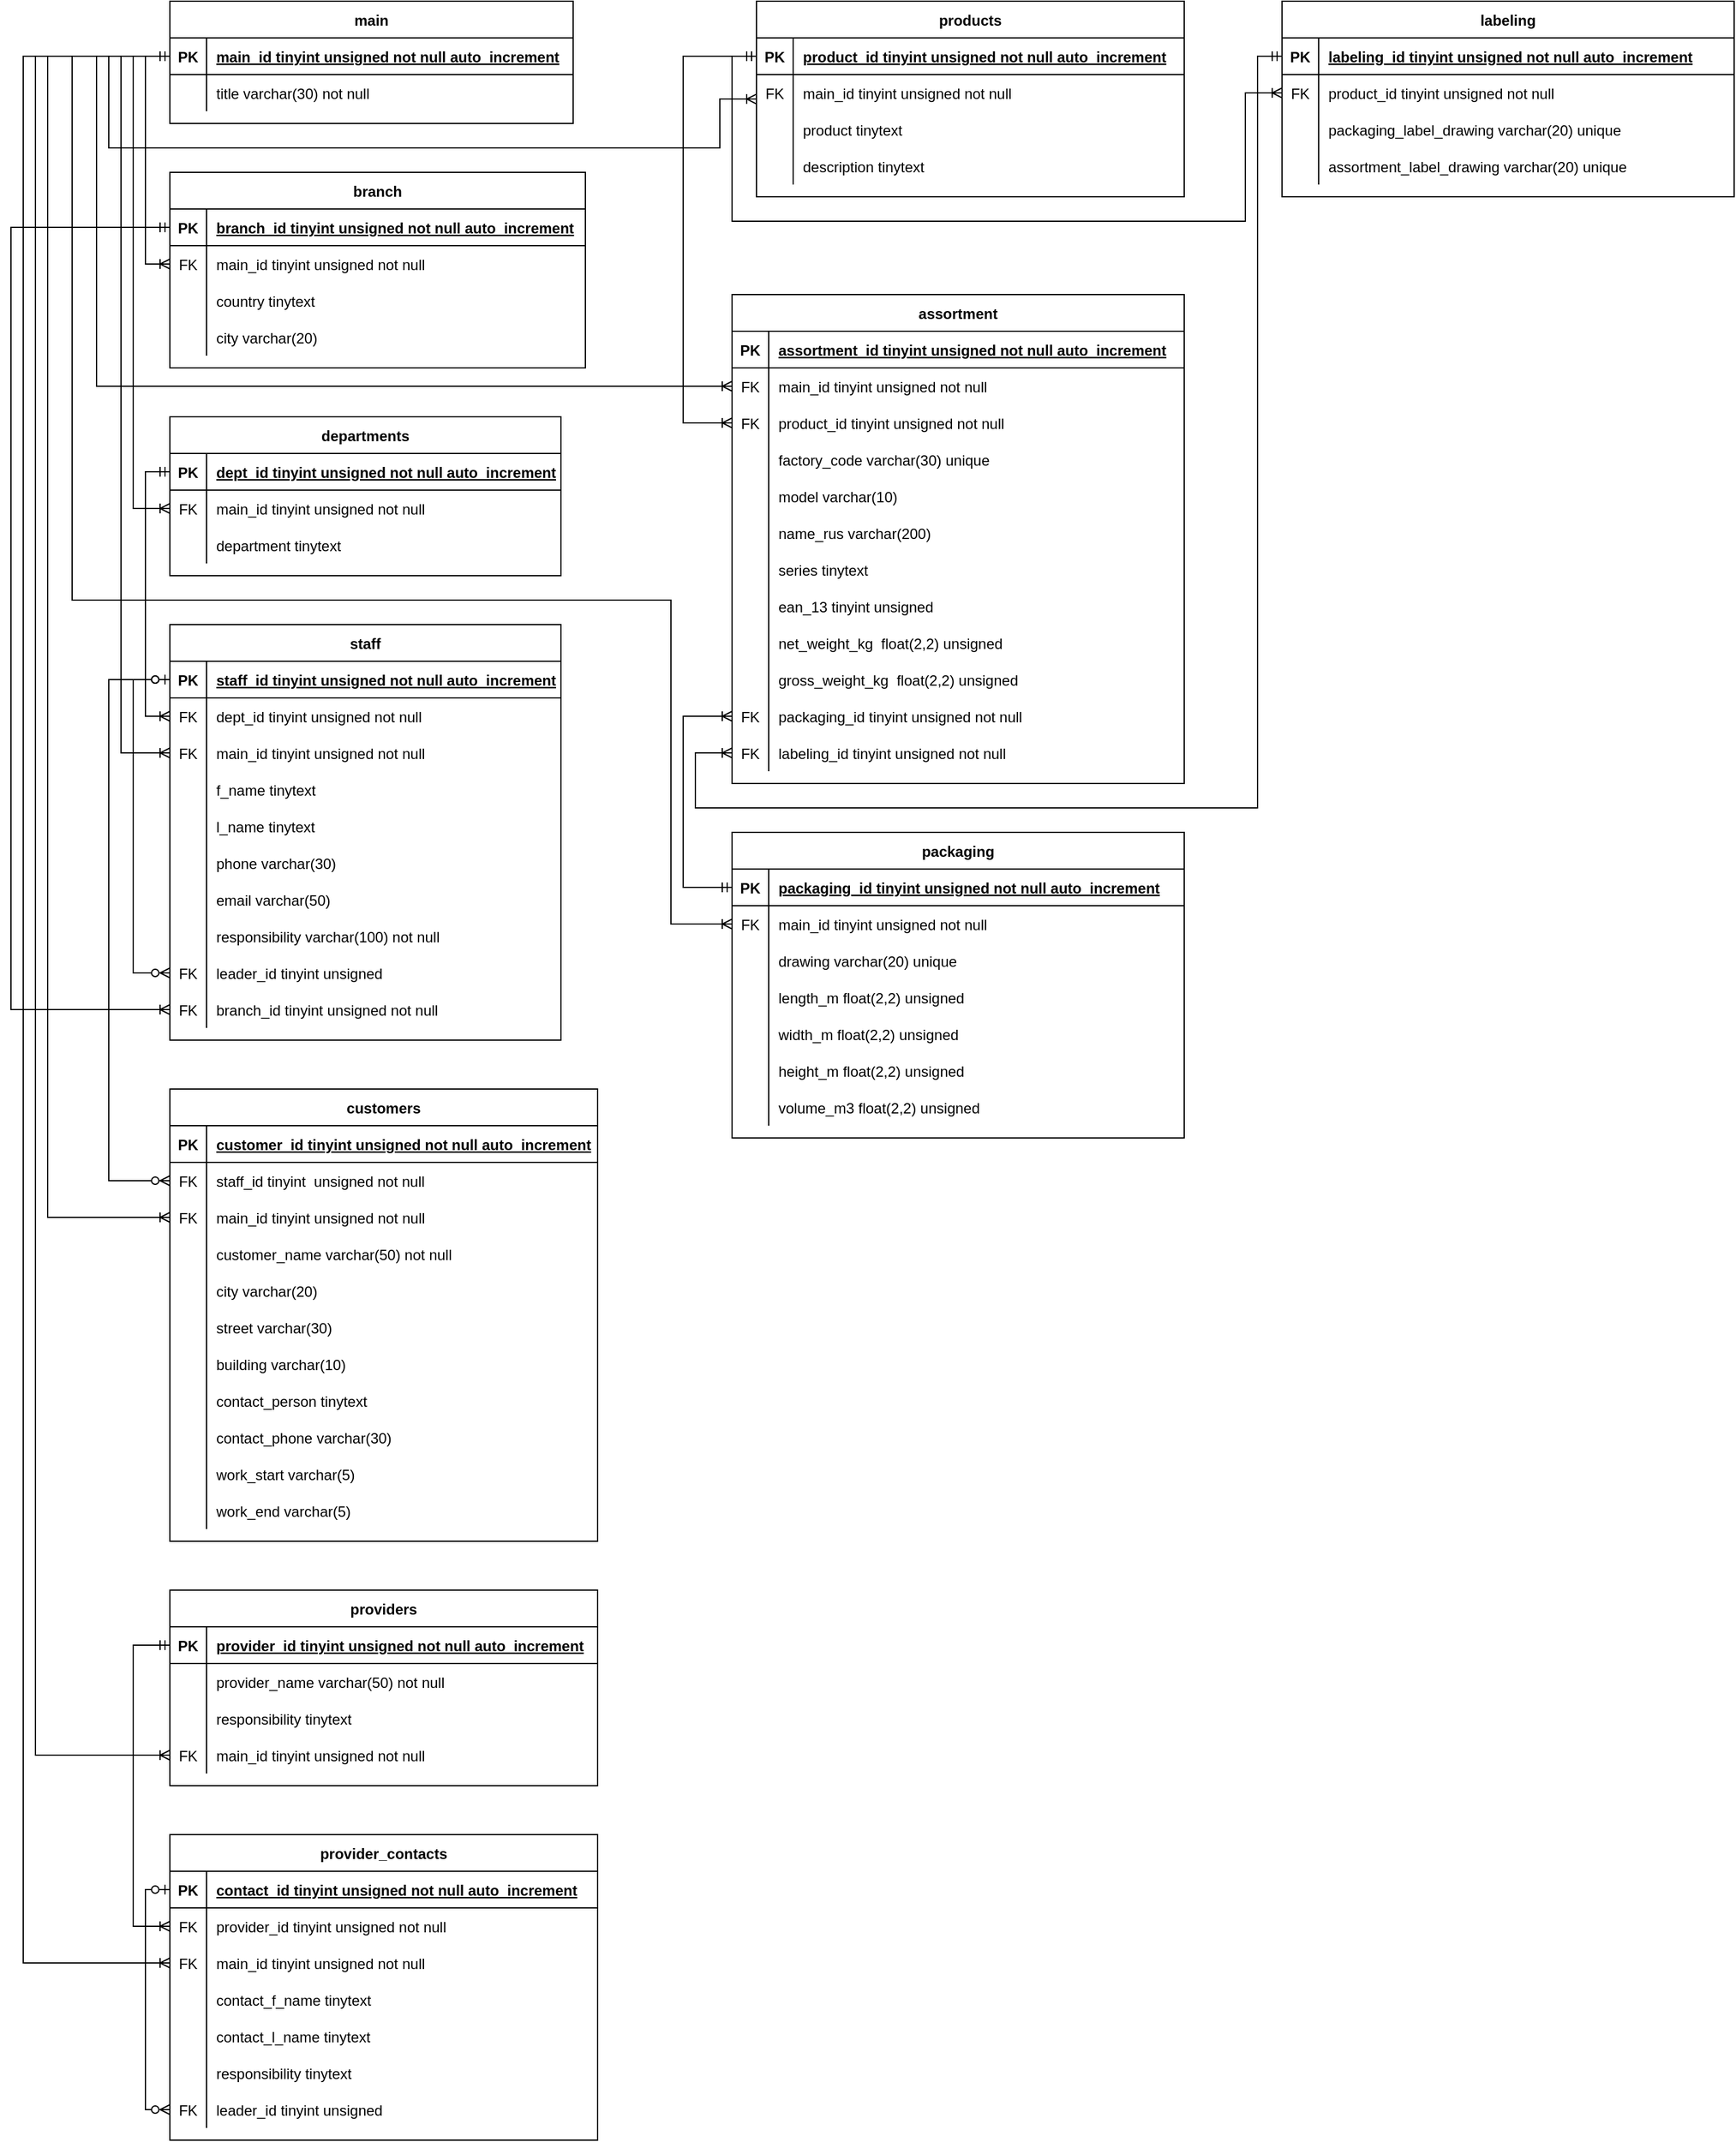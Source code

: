 <mxfile version="24.7.7">
  <diagram id="R2lEEEUBdFMjLlhIrx00" name="Page-1">
    <mxGraphModel dx="1875" dy="919" grid="1" gridSize="10" guides="1" tooltips="1" connect="1" arrows="1" fold="1" page="1" pageScale="1" pageWidth="850" pageHeight="1100" math="0" shadow="0" extFonts="Permanent Marker^https://fonts.googleapis.com/css?family=Permanent+Marker">
      <root>
        <mxCell id="0" />
        <mxCell id="1" parent="0" />
        <mxCell id="C-vyLk0tnHw3VtMMgP7b-23" value="main" style="shape=table;startSize=30;container=1;collapsible=1;childLayout=tableLayout;fixedRows=1;rowLines=0;fontStyle=1;align=center;resizeLast=1;" parent="1" vertex="1">
          <mxGeometry x="250" y="40" width="330" height="100" as="geometry" />
        </mxCell>
        <mxCell id="C-vyLk0tnHw3VtMMgP7b-24" value="" style="shape=partialRectangle;collapsible=0;dropTarget=0;pointerEvents=0;fillColor=none;points=[[0,0.5],[1,0.5]];portConstraint=eastwest;top=0;left=0;right=0;bottom=1;" parent="C-vyLk0tnHw3VtMMgP7b-23" vertex="1">
          <mxGeometry y="30" width="330" height="30" as="geometry" />
        </mxCell>
        <mxCell id="C-vyLk0tnHw3VtMMgP7b-25" value="PK" style="shape=partialRectangle;overflow=hidden;connectable=0;fillColor=none;top=0;left=0;bottom=0;right=0;fontStyle=1;" parent="C-vyLk0tnHw3VtMMgP7b-24" vertex="1">
          <mxGeometry width="30" height="30" as="geometry">
            <mxRectangle width="30" height="30" as="alternateBounds" />
          </mxGeometry>
        </mxCell>
        <mxCell id="C-vyLk0tnHw3VtMMgP7b-26" value="main_id tinyint unsigned not null auto_increment" style="shape=partialRectangle;overflow=hidden;connectable=0;fillColor=none;top=0;left=0;bottom=0;right=0;align=left;spacingLeft=6;fontStyle=5;" parent="C-vyLk0tnHw3VtMMgP7b-24" vertex="1">
          <mxGeometry x="30" width="300" height="30" as="geometry">
            <mxRectangle width="300" height="30" as="alternateBounds" />
          </mxGeometry>
        </mxCell>
        <mxCell id="C-vyLk0tnHw3VtMMgP7b-27" value="" style="shape=partialRectangle;collapsible=0;dropTarget=0;pointerEvents=0;fillColor=none;points=[[0,0.5],[1,0.5]];portConstraint=eastwest;top=0;left=0;right=0;bottom=0;" parent="C-vyLk0tnHw3VtMMgP7b-23" vertex="1">
          <mxGeometry y="60" width="330" height="30" as="geometry" />
        </mxCell>
        <mxCell id="C-vyLk0tnHw3VtMMgP7b-28" value="" style="shape=partialRectangle;overflow=hidden;connectable=0;fillColor=none;top=0;left=0;bottom=0;right=0;" parent="C-vyLk0tnHw3VtMMgP7b-27" vertex="1">
          <mxGeometry width="30" height="30" as="geometry">
            <mxRectangle width="30" height="30" as="alternateBounds" />
          </mxGeometry>
        </mxCell>
        <mxCell id="C-vyLk0tnHw3VtMMgP7b-29" value="title varchar(30) not null" style="shape=partialRectangle;overflow=hidden;connectable=0;fillColor=none;top=0;left=0;bottom=0;right=0;align=left;spacingLeft=6;" parent="C-vyLk0tnHw3VtMMgP7b-27" vertex="1">
          <mxGeometry x="30" width="300" height="30" as="geometry">
            <mxRectangle width="300" height="30" as="alternateBounds" />
          </mxGeometry>
        </mxCell>
        <mxCell id="VfBPIsVV0mVsn_l3lCs0-1" value="departments" style="shape=table;startSize=30;container=1;collapsible=1;childLayout=tableLayout;fixedRows=1;rowLines=0;fontStyle=1;align=center;resizeLast=1;" parent="1" vertex="1">
          <mxGeometry x="250" y="380" width="320" height="130" as="geometry">
            <mxRectangle x="520" y="120" width="110" height="30" as="alternateBounds" />
          </mxGeometry>
        </mxCell>
        <mxCell id="VfBPIsVV0mVsn_l3lCs0-2" value="" style="shape=partialRectangle;collapsible=0;dropTarget=0;pointerEvents=0;fillColor=none;points=[[0,0.5],[1,0.5]];portConstraint=eastwest;top=0;left=0;right=0;bottom=1;" parent="VfBPIsVV0mVsn_l3lCs0-1" vertex="1">
          <mxGeometry y="30" width="320" height="30" as="geometry" />
        </mxCell>
        <mxCell id="VfBPIsVV0mVsn_l3lCs0-3" value="PK" style="shape=partialRectangle;overflow=hidden;connectable=0;fillColor=none;top=0;left=0;bottom=0;right=0;fontStyle=1;" parent="VfBPIsVV0mVsn_l3lCs0-2" vertex="1">
          <mxGeometry width="30" height="30" as="geometry">
            <mxRectangle width="30" height="30" as="alternateBounds" />
          </mxGeometry>
        </mxCell>
        <mxCell id="VfBPIsVV0mVsn_l3lCs0-4" value="dept_id tinyint unsigned not null auto_increment" style="shape=partialRectangle;overflow=hidden;connectable=0;fillColor=none;top=0;left=0;bottom=0;right=0;align=left;spacingLeft=6;fontStyle=5;" parent="VfBPIsVV0mVsn_l3lCs0-2" vertex="1">
          <mxGeometry x="30" width="290" height="30" as="geometry">
            <mxRectangle width="290" height="30" as="alternateBounds" />
          </mxGeometry>
        </mxCell>
        <mxCell id="VfBPIsVV0mVsn_l3lCs0-5" value="" style="shape=partialRectangle;collapsible=0;dropTarget=0;pointerEvents=0;fillColor=none;points=[[0,0.5],[1,0.5]];portConstraint=eastwest;top=0;left=0;right=0;bottom=0;" parent="VfBPIsVV0mVsn_l3lCs0-1" vertex="1">
          <mxGeometry y="60" width="320" height="30" as="geometry" />
        </mxCell>
        <mxCell id="VfBPIsVV0mVsn_l3lCs0-6" value="FK" style="shape=partialRectangle;overflow=hidden;connectable=0;fillColor=none;top=0;left=0;bottom=0;right=0;" parent="VfBPIsVV0mVsn_l3lCs0-5" vertex="1">
          <mxGeometry width="30" height="30" as="geometry">
            <mxRectangle width="30" height="30" as="alternateBounds" />
          </mxGeometry>
        </mxCell>
        <mxCell id="VfBPIsVV0mVsn_l3lCs0-7" value="main_id tinyint unsigned not null" style="shape=partialRectangle;overflow=hidden;connectable=0;fillColor=none;top=0;left=0;bottom=0;right=0;align=left;spacingLeft=6;" parent="VfBPIsVV0mVsn_l3lCs0-5" vertex="1">
          <mxGeometry x="30" width="290" height="30" as="geometry">
            <mxRectangle width="290" height="30" as="alternateBounds" />
          </mxGeometry>
        </mxCell>
        <mxCell id="VfBPIsVV0mVsn_l3lCs0-25" value="" style="shape=partialRectangle;collapsible=0;dropTarget=0;pointerEvents=0;fillColor=none;points=[[0,0.5],[1,0.5]];portConstraint=eastwest;top=0;left=0;right=0;bottom=0;" parent="VfBPIsVV0mVsn_l3lCs0-1" vertex="1">
          <mxGeometry y="90" width="320" height="30" as="geometry" />
        </mxCell>
        <mxCell id="VfBPIsVV0mVsn_l3lCs0-26" value="" style="shape=partialRectangle;overflow=hidden;connectable=0;fillColor=none;top=0;left=0;bottom=0;right=0;" parent="VfBPIsVV0mVsn_l3lCs0-25" vertex="1">
          <mxGeometry width="30" height="30" as="geometry">
            <mxRectangle width="30" height="30" as="alternateBounds" />
          </mxGeometry>
        </mxCell>
        <mxCell id="VfBPIsVV0mVsn_l3lCs0-27" value="department tinytext" style="shape=partialRectangle;overflow=hidden;connectable=0;fillColor=none;top=0;left=0;bottom=0;right=0;align=left;spacingLeft=6;" parent="VfBPIsVV0mVsn_l3lCs0-25" vertex="1">
          <mxGeometry x="30" width="290" height="30" as="geometry">
            <mxRectangle width="290" height="30" as="alternateBounds" />
          </mxGeometry>
        </mxCell>
        <mxCell id="VfBPIsVV0mVsn_l3lCs0-34" value="staff" style="shape=table;startSize=30;container=1;collapsible=1;childLayout=tableLayout;fixedRows=1;rowLines=0;fontStyle=1;align=center;resizeLast=1;" parent="1" vertex="1">
          <mxGeometry x="250" y="550" width="320" height="340" as="geometry">
            <mxRectangle x="520" y="120" width="110" height="30" as="alternateBounds" />
          </mxGeometry>
        </mxCell>
        <mxCell id="VfBPIsVV0mVsn_l3lCs0-35" value="" style="shape=partialRectangle;collapsible=0;dropTarget=0;pointerEvents=0;fillColor=none;points=[[0,0.5],[1,0.5]];portConstraint=eastwest;top=0;left=0;right=0;bottom=1;" parent="VfBPIsVV0mVsn_l3lCs0-34" vertex="1">
          <mxGeometry y="30" width="320" height="30" as="geometry" />
        </mxCell>
        <mxCell id="VfBPIsVV0mVsn_l3lCs0-36" value="PK" style="shape=partialRectangle;overflow=hidden;connectable=0;fillColor=none;top=0;left=0;bottom=0;right=0;fontStyle=1;" parent="VfBPIsVV0mVsn_l3lCs0-35" vertex="1">
          <mxGeometry width="30" height="30" as="geometry">
            <mxRectangle width="30" height="30" as="alternateBounds" />
          </mxGeometry>
        </mxCell>
        <mxCell id="VfBPIsVV0mVsn_l3lCs0-37" value="staff_id tinyint unsigned not null auto_increment" style="shape=partialRectangle;overflow=hidden;connectable=0;fillColor=none;top=0;left=0;bottom=0;right=0;align=left;spacingLeft=6;fontStyle=5;" parent="VfBPIsVV0mVsn_l3lCs0-35" vertex="1">
          <mxGeometry x="30" width="290" height="30" as="geometry">
            <mxRectangle width="290" height="30" as="alternateBounds" />
          </mxGeometry>
        </mxCell>
        <mxCell id="VfBPIsVV0mVsn_l3lCs0-38" value="" style="shape=partialRectangle;collapsible=0;dropTarget=0;pointerEvents=0;fillColor=none;points=[[0,0.5],[1,0.5]];portConstraint=eastwest;top=0;left=0;right=0;bottom=0;" parent="VfBPIsVV0mVsn_l3lCs0-34" vertex="1">
          <mxGeometry y="60" width="320" height="30" as="geometry" />
        </mxCell>
        <mxCell id="VfBPIsVV0mVsn_l3lCs0-39" value="FK" style="shape=partialRectangle;overflow=hidden;connectable=0;fillColor=none;top=0;left=0;bottom=0;right=0;" parent="VfBPIsVV0mVsn_l3lCs0-38" vertex="1">
          <mxGeometry width="30" height="30" as="geometry">
            <mxRectangle width="30" height="30" as="alternateBounds" />
          </mxGeometry>
        </mxCell>
        <mxCell id="VfBPIsVV0mVsn_l3lCs0-40" value="dept_id tinyint unsigned not null" style="shape=partialRectangle;overflow=hidden;connectable=0;fillColor=none;top=0;left=0;bottom=0;right=0;align=left;spacingLeft=6;" parent="VfBPIsVV0mVsn_l3lCs0-38" vertex="1">
          <mxGeometry x="30" width="290" height="30" as="geometry">
            <mxRectangle width="290" height="30" as="alternateBounds" />
          </mxGeometry>
        </mxCell>
        <mxCell id="VfBPIsVV0mVsn_l3lCs0-41" value="" style="shape=partialRectangle;collapsible=0;dropTarget=0;pointerEvents=0;fillColor=none;points=[[0,0.5],[1,0.5]];portConstraint=eastwest;top=0;left=0;right=0;bottom=0;" parent="VfBPIsVV0mVsn_l3lCs0-34" vertex="1">
          <mxGeometry y="90" width="320" height="30" as="geometry" />
        </mxCell>
        <mxCell id="VfBPIsVV0mVsn_l3lCs0-42" value="FK" style="shape=partialRectangle;overflow=hidden;connectable=0;fillColor=none;top=0;left=0;bottom=0;right=0;" parent="VfBPIsVV0mVsn_l3lCs0-41" vertex="1">
          <mxGeometry width="30" height="30" as="geometry">
            <mxRectangle width="30" height="30" as="alternateBounds" />
          </mxGeometry>
        </mxCell>
        <mxCell id="VfBPIsVV0mVsn_l3lCs0-43" value="main_id tinyint unsigned not null" style="shape=partialRectangle;overflow=hidden;connectable=0;fillColor=none;top=0;left=0;bottom=0;right=0;align=left;spacingLeft=6;" parent="VfBPIsVV0mVsn_l3lCs0-41" vertex="1">
          <mxGeometry x="30" width="290" height="30" as="geometry">
            <mxRectangle width="290" height="30" as="alternateBounds" />
          </mxGeometry>
        </mxCell>
        <mxCell id="VfBPIsVV0mVsn_l3lCs0-44" value="" style="shape=partialRectangle;collapsible=0;dropTarget=0;pointerEvents=0;fillColor=none;points=[[0,0.5],[1,0.5]];portConstraint=eastwest;top=0;left=0;right=0;bottom=0;" parent="VfBPIsVV0mVsn_l3lCs0-34" vertex="1">
          <mxGeometry y="120" width="320" height="30" as="geometry" />
        </mxCell>
        <mxCell id="VfBPIsVV0mVsn_l3lCs0-45" value="" style="shape=partialRectangle;overflow=hidden;connectable=0;fillColor=none;top=0;left=0;bottom=0;right=0;" parent="VfBPIsVV0mVsn_l3lCs0-44" vertex="1">
          <mxGeometry width="30" height="30" as="geometry">
            <mxRectangle width="30" height="30" as="alternateBounds" />
          </mxGeometry>
        </mxCell>
        <mxCell id="VfBPIsVV0mVsn_l3lCs0-46" value="f_name tinytext" style="shape=partialRectangle;overflow=hidden;connectable=0;fillColor=none;top=0;left=0;bottom=0;right=0;align=left;spacingLeft=6;" parent="VfBPIsVV0mVsn_l3lCs0-44" vertex="1">
          <mxGeometry x="30" width="290" height="30" as="geometry">
            <mxRectangle width="290" height="30" as="alternateBounds" />
          </mxGeometry>
        </mxCell>
        <mxCell id="VfBPIsVV0mVsn_l3lCs0-47" value="" style="shape=partialRectangle;collapsible=0;dropTarget=0;pointerEvents=0;fillColor=none;points=[[0,0.5],[1,0.5]];portConstraint=eastwest;top=0;left=0;right=0;bottom=0;" parent="VfBPIsVV0mVsn_l3lCs0-34" vertex="1">
          <mxGeometry y="150" width="320" height="30" as="geometry" />
        </mxCell>
        <mxCell id="VfBPIsVV0mVsn_l3lCs0-48" value="" style="shape=partialRectangle;overflow=hidden;connectable=0;fillColor=none;top=0;left=0;bottom=0;right=0;" parent="VfBPIsVV0mVsn_l3lCs0-47" vertex="1">
          <mxGeometry width="30" height="30" as="geometry">
            <mxRectangle width="30" height="30" as="alternateBounds" />
          </mxGeometry>
        </mxCell>
        <mxCell id="VfBPIsVV0mVsn_l3lCs0-49" value="l_name tinytext" style="shape=partialRectangle;overflow=hidden;connectable=0;fillColor=none;top=0;left=0;bottom=0;right=0;align=left;spacingLeft=6;" parent="VfBPIsVV0mVsn_l3lCs0-47" vertex="1">
          <mxGeometry x="30" width="290" height="30" as="geometry">
            <mxRectangle width="290" height="30" as="alternateBounds" />
          </mxGeometry>
        </mxCell>
        <mxCell id="VfBPIsVV0mVsn_l3lCs0-50" value="" style="shape=partialRectangle;collapsible=0;dropTarget=0;pointerEvents=0;fillColor=none;points=[[0,0.5],[1,0.5]];portConstraint=eastwest;top=0;left=0;right=0;bottom=0;" parent="VfBPIsVV0mVsn_l3lCs0-34" vertex="1">
          <mxGeometry y="180" width="320" height="30" as="geometry" />
        </mxCell>
        <mxCell id="VfBPIsVV0mVsn_l3lCs0-51" value="" style="shape=partialRectangle;overflow=hidden;connectable=0;fillColor=none;top=0;left=0;bottom=0;right=0;" parent="VfBPIsVV0mVsn_l3lCs0-50" vertex="1">
          <mxGeometry width="30" height="30" as="geometry">
            <mxRectangle width="30" height="30" as="alternateBounds" />
          </mxGeometry>
        </mxCell>
        <mxCell id="VfBPIsVV0mVsn_l3lCs0-52" value="phone varchar(30)" style="shape=partialRectangle;overflow=hidden;connectable=0;fillColor=none;top=0;left=0;bottom=0;right=0;align=left;spacingLeft=6;" parent="VfBPIsVV0mVsn_l3lCs0-50" vertex="1">
          <mxGeometry x="30" width="290" height="30" as="geometry">
            <mxRectangle width="290" height="30" as="alternateBounds" />
          </mxGeometry>
        </mxCell>
        <mxCell id="VfBPIsVV0mVsn_l3lCs0-72" value="" style="shape=partialRectangle;collapsible=0;dropTarget=0;pointerEvents=0;fillColor=none;points=[[0,0.5],[1,0.5]];portConstraint=eastwest;top=0;left=0;right=0;bottom=0;" parent="VfBPIsVV0mVsn_l3lCs0-34" vertex="1">
          <mxGeometry y="210" width="320" height="30" as="geometry" />
        </mxCell>
        <mxCell id="VfBPIsVV0mVsn_l3lCs0-73" value="" style="shape=partialRectangle;overflow=hidden;connectable=0;fillColor=none;top=0;left=0;bottom=0;right=0;" parent="VfBPIsVV0mVsn_l3lCs0-72" vertex="1">
          <mxGeometry width="30" height="30" as="geometry">
            <mxRectangle width="30" height="30" as="alternateBounds" />
          </mxGeometry>
        </mxCell>
        <mxCell id="VfBPIsVV0mVsn_l3lCs0-74" value="email varchar(50)" style="shape=partialRectangle;overflow=hidden;connectable=0;fillColor=none;top=0;left=0;bottom=0;right=0;align=left;spacingLeft=6;" parent="VfBPIsVV0mVsn_l3lCs0-72" vertex="1">
          <mxGeometry x="30" width="290" height="30" as="geometry">
            <mxRectangle width="290" height="30" as="alternateBounds" />
          </mxGeometry>
        </mxCell>
        <mxCell id="VfBPIsVV0mVsn_l3lCs0-75" value="" style="shape=partialRectangle;collapsible=0;dropTarget=0;pointerEvents=0;fillColor=none;points=[[0,0.5],[1,0.5]];portConstraint=eastwest;top=0;left=0;right=0;bottom=0;" parent="VfBPIsVV0mVsn_l3lCs0-34" vertex="1">
          <mxGeometry y="240" width="320" height="30" as="geometry" />
        </mxCell>
        <mxCell id="VfBPIsVV0mVsn_l3lCs0-76" value="" style="shape=partialRectangle;overflow=hidden;connectable=0;fillColor=none;top=0;left=0;bottom=0;right=0;" parent="VfBPIsVV0mVsn_l3lCs0-75" vertex="1">
          <mxGeometry width="30" height="30" as="geometry">
            <mxRectangle width="30" height="30" as="alternateBounds" />
          </mxGeometry>
        </mxCell>
        <mxCell id="VfBPIsVV0mVsn_l3lCs0-77" value="responsibility varchar(100) not null" style="shape=partialRectangle;overflow=hidden;connectable=0;fillColor=none;top=0;left=0;bottom=0;right=0;align=left;spacingLeft=6;" parent="VfBPIsVV0mVsn_l3lCs0-75" vertex="1">
          <mxGeometry x="30" width="290" height="30" as="geometry">
            <mxRectangle width="290" height="30" as="alternateBounds" />
          </mxGeometry>
        </mxCell>
        <mxCell id="e6E24YNgS6thNEKnr9IS-1" value="" style="shape=partialRectangle;collapsible=0;dropTarget=0;pointerEvents=0;fillColor=none;points=[[0,0.5],[1,0.5]];portConstraint=eastwest;top=0;left=0;right=0;bottom=0;" parent="VfBPIsVV0mVsn_l3lCs0-34" vertex="1">
          <mxGeometry y="270" width="320" height="30" as="geometry" />
        </mxCell>
        <mxCell id="e6E24YNgS6thNEKnr9IS-2" value="FK" style="shape=partialRectangle;overflow=hidden;connectable=0;fillColor=none;top=0;left=0;bottom=0;right=0;" parent="e6E24YNgS6thNEKnr9IS-1" vertex="1">
          <mxGeometry width="30" height="30" as="geometry">
            <mxRectangle width="30" height="30" as="alternateBounds" />
          </mxGeometry>
        </mxCell>
        <mxCell id="e6E24YNgS6thNEKnr9IS-3" value="leader_id tinyint unsigned" style="shape=partialRectangle;overflow=hidden;connectable=0;fillColor=none;top=0;left=0;bottom=0;right=0;align=left;spacingLeft=6;" parent="e6E24YNgS6thNEKnr9IS-1" vertex="1">
          <mxGeometry x="30" width="290" height="30" as="geometry">
            <mxRectangle width="290" height="30" as="alternateBounds" />
          </mxGeometry>
        </mxCell>
        <mxCell id="e6E24YNgS6thNEKnr9IS-4" value="" style="edgeStyle=elbowEdgeStyle;fontSize=12;html=1;endArrow=ERzeroToMany;startArrow=ERzeroToOne;rounded=0;exitX=0;exitY=0.5;exitDx=0;exitDy=0;startFill=0;" parent="VfBPIsVV0mVsn_l3lCs0-34" source="VfBPIsVV0mVsn_l3lCs0-35" target="e6E24YNgS6thNEKnr9IS-1" edge="1">
          <mxGeometry width="100" height="100" relative="1" as="geometry">
            <mxPoint x="-110" y="60" as="sourcePoint" />
            <mxPoint x="-50" y="300" as="targetPoint" />
            <Array as="points">
              <mxPoint x="-30" y="140" />
            </Array>
          </mxGeometry>
        </mxCell>
        <mxCell id="ypVj8TQq0EnOJeNY7Uc8-5" value="" style="shape=partialRectangle;collapsible=0;dropTarget=0;pointerEvents=0;fillColor=none;points=[[0,0.5],[1,0.5]];portConstraint=eastwest;top=0;left=0;right=0;bottom=0;" parent="VfBPIsVV0mVsn_l3lCs0-34" vertex="1">
          <mxGeometry y="300" width="320" height="30" as="geometry" />
        </mxCell>
        <mxCell id="ypVj8TQq0EnOJeNY7Uc8-6" value="FK" style="shape=partialRectangle;overflow=hidden;connectable=0;fillColor=none;top=0;left=0;bottom=0;right=0;" parent="ypVj8TQq0EnOJeNY7Uc8-5" vertex="1">
          <mxGeometry width="30" height="30" as="geometry">
            <mxRectangle width="30" height="30" as="alternateBounds" />
          </mxGeometry>
        </mxCell>
        <mxCell id="ypVj8TQq0EnOJeNY7Uc8-7" value="branch_id tinyint unsigned not null" style="shape=partialRectangle;overflow=hidden;connectable=0;fillColor=none;top=0;left=0;bottom=0;right=0;align=left;spacingLeft=6;" parent="ypVj8TQq0EnOJeNY7Uc8-5" vertex="1">
          <mxGeometry x="30" width="290" height="30" as="geometry">
            <mxRectangle width="290" height="30" as="alternateBounds" />
          </mxGeometry>
        </mxCell>
        <mxCell id="e6E24YNgS6thNEKnr9IS-6" value="" style="edgeStyle=elbowEdgeStyle;fontSize=12;html=1;endArrow=ERoneToMany;startArrow=ERmandOne;rounded=0;exitX=0;exitY=0.5;exitDx=0;exitDy=0;entryX=0;entryY=0.5;entryDx=0;entryDy=0;" parent="1" source="C-vyLk0tnHw3VtMMgP7b-24" target="VfBPIsVV0mVsn_l3lCs0-5" edge="1">
          <mxGeometry width="100" height="100" relative="1" as="geometry">
            <mxPoint x="590" y="400" as="sourcePoint" />
            <mxPoint x="690" y="300" as="targetPoint" />
            <Array as="points">
              <mxPoint x="220" y="270" />
            </Array>
          </mxGeometry>
        </mxCell>
        <mxCell id="e6E24YNgS6thNEKnr9IS-7" value="" style="edgeStyle=elbowEdgeStyle;fontSize=12;html=1;endArrow=ERoneToMany;startArrow=ERmandOne;rounded=0;exitX=0;exitY=0.5;exitDx=0;exitDy=0;" parent="1" source="VfBPIsVV0mVsn_l3lCs0-2" target="VfBPIsVV0mVsn_l3lCs0-38" edge="1">
          <mxGeometry width="100" height="100" relative="1" as="geometry">
            <mxPoint x="290" y="170" as="sourcePoint" />
            <mxPoint x="200" y="360" as="targetPoint" />
            <Array as="points">
              <mxPoint x="230" y="520" />
              <mxPoint x="180" y="275" />
            </Array>
          </mxGeometry>
        </mxCell>
        <mxCell id="e6E24YNgS6thNEKnr9IS-8" value="branch" style="shape=table;startSize=30;container=1;collapsible=1;childLayout=tableLayout;fixedRows=1;rowLines=0;fontStyle=1;align=center;resizeLast=1;" parent="1" vertex="1">
          <mxGeometry x="250" y="180" width="340" height="160" as="geometry">
            <mxRectangle x="520" y="120" width="110" height="30" as="alternateBounds" />
          </mxGeometry>
        </mxCell>
        <mxCell id="e6E24YNgS6thNEKnr9IS-9" value="" style="shape=partialRectangle;collapsible=0;dropTarget=0;pointerEvents=0;fillColor=none;points=[[0,0.5],[1,0.5]];portConstraint=eastwest;top=0;left=0;right=0;bottom=1;" parent="e6E24YNgS6thNEKnr9IS-8" vertex="1">
          <mxGeometry y="30" width="340" height="30" as="geometry" />
        </mxCell>
        <mxCell id="e6E24YNgS6thNEKnr9IS-10" value="PK" style="shape=partialRectangle;overflow=hidden;connectable=0;fillColor=none;top=0;left=0;bottom=0;right=0;fontStyle=1;" parent="e6E24YNgS6thNEKnr9IS-9" vertex="1">
          <mxGeometry width="30" height="30" as="geometry">
            <mxRectangle width="30" height="30" as="alternateBounds" />
          </mxGeometry>
        </mxCell>
        <mxCell id="e6E24YNgS6thNEKnr9IS-11" value="branch_id tinyint unsigned not null auto_increment" style="shape=partialRectangle;overflow=hidden;connectable=0;fillColor=none;top=0;left=0;bottom=0;right=0;align=left;spacingLeft=6;fontStyle=5;" parent="e6E24YNgS6thNEKnr9IS-9" vertex="1">
          <mxGeometry x="30" width="310" height="30" as="geometry">
            <mxRectangle width="310" height="30" as="alternateBounds" />
          </mxGeometry>
        </mxCell>
        <mxCell id="e6E24YNgS6thNEKnr9IS-12" value="" style="shape=partialRectangle;collapsible=0;dropTarget=0;pointerEvents=0;fillColor=none;points=[[0,0.5],[1,0.5]];portConstraint=eastwest;top=0;left=0;right=0;bottom=0;" parent="e6E24YNgS6thNEKnr9IS-8" vertex="1">
          <mxGeometry y="60" width="340" height="30" as="geometry" />
        </mxCell>
        <mxCell id="e6E24YNgS6thNEKnr9IS-13" value="FK" style="shape=partialRectangle;overflow=hidden;connectable=0;fillColor=none;top=0;left=0;bottom=0;right=0;" parent="e6E24YNgS6thNEKnr9IS-12" vertex="1">
          <mxGeometry width="30" height="30" as="geometry">
            <mxRectangle width="30" height="30" as="alternateBounds" />
          </mxGeometry>
        </mxCell>
        <mxCell id="e6E24YNgS6thNEKnr9IS-14" value="main_id tinyint unsigned not null" style="shape=partialRectangle;overflow=hidden;connectable=0;fillColor=none;top=0;left=0;bottom=0;right=0;align=left;spacingLeft=6;" parent="e6E24YNgS6thNEKnr9IS-12" vertex="1">
          <mxGeometry x="30" width="310" height="30" as="geometry">
            <mxRectangle width="310" height="30" as="alternateBounds" />
          </mxGeometry>
        </mxCell>
        <mxCell id="e6E24YNgS6thNEKnr9IS-15" value="" style="shape=partialRectangle;collapsible=0;dropTarget=0;pointerEvents=0;fillColor=none;points=[[0,0.5],[1,0.5]];portConstraint=eastwest;top=0;left=0;right=0;bottom=0;" parent="e6E24YNgS6thNEKnr9IS-8" vertex="1">
          <mxGeometry y="90" width="340" height="30" as="geometry" />
        </mxCell>
        <mxCell id="e6E24YNgS6thNEKnr9IS-16" value="" style="shape=partialRectangle;overflow=hidden;connectable=0;fillColor=none;top=0;left=0;bottom=0;right=0;" parent="e6E24YNgS6thNEKnr9IS-15" vertex="1">
          <mxGeometry width="30" height="30" as="geometry">
            <mxRectangle width="30" height="30" as="alternateBounds" />
          </mxGeometry>
        </mxCell>
        <mxCell id="e6E24YNgS6thNEKnr9IS-17" value="country tinytext" style="shape=partialRectangle;overflow=hidden;connectable=0;fillColor=none;top=0;left=0;bottom=0;right=0;align=left;spacingLeft=6;" parent="e6E24YNgS6thNEKnr9IS-15" vertex="1">
          <mxGeometry x="30" width="310" height="30" as="geometry">
            <mxRectangle width="310" height="30" as="alternateBounds" />
          </mxGeometry>
        </mxCell>
        <mxCell id="ypVj8TQq0EnOJeNY7Uc8-1" value="" style="shape=partialRectangle;collapsible=0;dropTarget=0;pointerEvents=0;fillColor=none;points=[[0,0.5],[1,0.5]];portConstraint=eastwest;top=0;left=0;right=0;bottom=0;" parent="e6E24YNgS6thNEKnr9IS-8" vertex="1">
          <mxGeometry y="120" width="340" height="30" as="geometry" />
        </mxCell>
        <mxCell id="ypVj8TQq0EnOJeNY7Uc8-2" value="" style="shape=partialRectangle;overflow=hidden;connectable=0;fillColor=none;top=0;left=0;bottom=0;right=0;" parent="ypVj8TQq0EnOJeNY7Uc8-1" vertex="1">
          <mxGeometry width="30" height="30" as="geometry">
            <mxRectangle width="30" height="30" as="alternateBounds" />
          </mxGeometry>
        </mxCell>
        <mxCell id="ypVj8TQq0EnOJeNY7Uc8-3" value="city varchar(20) " style="shape=partialRectangle;overflow=hidden;connectable=0;fillColor=none;top=0;left=0;bottom=0;right=0;align=left;spacingLeft=6;" parent="ypVj8TQq0EnOJeNY7Uc8-1" vertex="1">
          <mxGeometry x="30" width="310" height="30" as="geometry">
            <mxRectangle width="310" height="30" as="alternateBounds" />
          </mxGeometry>
        </mxCell>
        <mxCell id="e6E24YNgS6thNEKnr9IS-18" value="" style="edgeStyle=elbowEdgeStyle;fontSize=12;html=1;endArrow=ERoneToMany;startArrow=ERmandOne;rounded=0;exitX=0;exitY=0.5;exitDx=0;exitDy=0;" parent="1" source="e6E24YNgS6thNEKnr9IS-9" target="ypVj8TQq0EnOJeNY7Uc8-5" edge="1">
          <mxGeometry width="100" height="100" relative="1" as="geometry">
            <mxPoint x="790" y="570" as="sourcePoint" />
            <mxPoint x="790" y="790" as="targetPoint" />
            <Array as="points">
              <mxPoint x="120" y="530" />
              <mxPoint x="720" y="610" />
            </Array>
          </mxGeometry>
        </mxCell>
        <mxCell id="e6E24YNgS6thNEKnr9IS-19" value="providers" style="shape=table;startSize=30;container=1;collapsible=1;childLayout=tableLayout;fixedRows=1;rowLines=0;fontStyle=1;align=center;resizeLast=1;" parent="1" vertex="1">
          <mxGeometry x="250" y="1340" width="350" height="160" as="geometry">
            <mxRectangle x="520" y="120" width="110" height="30" as="alternateBounds" />
          </mxGeometry>
        </mxCell>
        <mxCell id="e6E24YNgS6thNEKnr9IS-20" value="" style="shape=partialRectangle;collapsible=0;dropTarget=0;pointerEvents=0;fillColor=none;points=[[0,0.5],[1,0.5]];portConstraint=eastwest;top=0;left=0;right=0;bottom=1;" parent="e6E24YNgS6thNEKnr9IS-19" vertex="1">
          <mxGeometry y="30" width="350" height="30" as="geometry" />
        </mxCell>
        <mxCell id="e6E24YNgS6thNEKnr9IS-21" value="PK" style="shape=partialRectangle;overflow=hidden;connectable=0;fillColor=none;top=0;left=0;bottom=0;right=0;fontStyle=1;" parent="e6E24YNgS6thNEKnr9IS-20" vertex="1">
          <mxGeometry width="30" height="30" as="geometry">
            <mxRectangle width="30" height="30" as="alternateBounds" />
          </mxGeometry>
        </mxCell>
        <mxCell id="e6E24YNgS6thNEKnr9IS-22" value="provider_id tinyint unsigned not null auto_increment" style="shape=partialRectangle;overflow=hidden;connectable=0;fillColor=none;top=0;left=0;bottom=0;right=0;align=left;spacingLeft=6;fontStyle=5;" parent="e6E24YNgS6thNEKnr9IS-20" vertex="1">
          <mxGeometry x="30" width="320" height="30" as="geometry">
            <mxRectangle width="320" height="30" as="alternateBounds" />
          </mxGeometry>
        </mxCell>
        <mxCell id="e6E24YNgS6thNEKnr9IS-23" value="" style="shape=partialRectangle;collapsible=0;dropTarget=0;pointerEvents=0;fillColor=none;points=[[0,0.5],[1,0.5]];portConstraint=eastwest;top=0;left=0;right=0;bottom=0;" parent="e6E24YNgS6thNEKnr9IS-19" vertex="1">
          <mxGeometry y="60" width="350" height="30" as="geometry" />
        </mxCell>
        <mxCell id="e6E24YNgS6thNEKnr9IS-24" value="" style="shape=partialRectangle;overflow=hidden;connectable=0;fillColor=none;top=0;left=0;bottom=0;right=0;" parent="e6E24YNgS6thNEKnr9IS-23" vertex="1">
          <mxGeometry width="30" height="30" as="geometry">
            <mxRectangle width="30" height="30" as="alternateBounds" />
          </mxGeometry>
        </mxCell>
        <mxCell id="e6E24YNgS6thNEKnr9IS-25" value="provider_name varchar(50) not null" style="shape=partialRectangle;overflow=hidden;connectable=0;fillColor=none;top=0;left=0;bottom=0;right=0;align=left;spacingLeft=6;" parent="e6E24YNgS6thNEKnr9IS-23" vertex="1">
          <mxGeometry x="30" width="320" height="30" as="geometry">
            <mxRectangle width="320" height="30" as="alternateBounds" />
          </mxGeometry>
        </mxCell>
        <mxCell id="e6E24YNgS6thNEKnr9IS-26" value="" style="shape=partialRectangle;collapsible=0;dropTarget=0;pointerEvents=0;fillColor=none;points=[[0,0.5],[1,0.5]];portConstraint=eastwest;top=0;left=0;right=0;bottom=0;" parent="e6E24YNgS6thNEKnr9IS-19" vertex="1">
          <mxGeometry y="90" width="350" height="30" as="geometry" />
        </mxCell>
        <mxCell id="e6E24YNgS6thNEKnr9IS-27" value="" style="shape=partialRectangle;overflow=hidden;connectable=0;fillColor=none;top=0;left=0;bottom=0;right=0;" parent="e6E24YNgS6thNEKnr9IS-26" vertex="1">
          <mxGeometry width="30" height="30" as="geometry">
            <mxRectangle width="30" height="30" as="alternateBounds" />
          </mxGeometry>
        </mxCell>
        <mxCell id="e6E24YNgS6thNEKnr9IS-28" value="responsibility tinytext" style="shape=partialRectangle;overflow=hidden;connectable=0;fillColor=none;top=0;left=0;bottom=0;right=0;align=left;spacingLeft=6;" parent="e6E24YNgS6thNEKnr9IS-26" vertex="1">
          <mxGeometry x="30" width="320" height="30" as="geometry">
            <mxRectangle width="320" height="30" as="alternateBounds" />
          </mxGeometry>
        </mxCell>
        <mxCell id="ypVj8TQq0EnOJeNY7Uc8-92" value="" style="shape=partialRectangle;collapsible=0;dropTarget=0;pointerEvents=0;fillColor=none;points=[[0,0.5],[1,0.5]];portConstraint=eastwest;top=0;left=0;right=0;bottom=0;" parent="e6E24YNgS6thNEKnr9IS-19" vertex="1">
          <mxGeometry y="120" width="350" height="30" as="geometry" />
        </mxCell>
        <mxCell id="ypVj8TQq0EnOJeNY7Uc8-93" value="FK" style="shape=partialRectangle;overflow=hidden;connectable=0;fillColor=none;top=0;left=0;bottom=0;right=0;" parent="ypVj8TQq0EnOJeNY7Uc8-92" vertex="1">
          <mxGeometry width="30" height="30" as="geometry">
            <mxRectangle width="30" height="30" as="alternateBounds" />
          </mxGeometry>
        </mxCell>
        <mxCell id="ypVj8TQq0EnOJeNY7Uc8-94" value="main_id tinyint unsigned not null" style="shape=partialRectangle;overflow=hidden;connectable=0;fillColor=none;top=0;left=0;bottom=0;right=0;align=left;spacingLeft=6;" parent="ypVj8TQq0EnOJeNY7Uc8-92" vertex="1">
          <mxGeometry x="30" width="320" height="30" as="geometry">
            <mxRectangle width="320" height="30" as="alternateBounds" />
          </mxGeometry>
        </mxCell>
        <mxCell id="ypVj8TQq0EnOJeNY7Uc8-4" value="" style="edgeStyle=elbowEdgeStyle;fontSize=12;html=1;endArrow=ERoneToMany;startArrow=ERmandOne;rounded=0;exitX=0;exitY=0.5;exitDx=0;exitDy=0;" parent="1" source="C-vyLk0tnHw3VtMMgP7b-24" target="e6E24YNgS6thNEKnr9IS-12" edge="1">
          <mxGeometry width="100" height="100" relative="1" as="geometry">
            <mxPoint x="250" y="80" as="sourcePoint" />
            <mxPoint x="160" y="720" as="targetPoint" />
            <Array as="points">
              <mxPoint x="230" y="200" />
              <mxPoint x="630" y="635" />
            </Array>
          </mxGeometry>
        </mxCell>
        <mxCell id="ypVj8TQq0EnOJeNY7Uc8-8" value="" style="edgeStyle=elbowEdgeStyle;fontSize=12;html=1;endArrow=ERoneToMany;startArrow=ERmandOne;rounded=0;entryX=0;entryY=0.5;entryDx=0;entryDy=0;exitX=0;exitY=0.5;exitDx=0;exitDy=0;" parent="1" source="C-vyLk0tnHw3VtMMgP7b-24" target="VfBPIsVV0mVsn_l3lCs0-41" edge="1">
          <mxGeometry width="100" height="100" relative="1" as="geometry">
            <mxPoint x="260" y="95" as="sourcePoint" />
            <mxPoint x="260" y="875" as="targetPoint" />
            <Array as="points">
              <mxPoint x="210" y="480" />
              <mxPoint x="640" y="645" />
            </Array>
          </mxGeometry>
        </mxCell>
        <mxCell id="ypVj8TQq0EnOJeNY7Uc8-9" value="products" style="shape=table;startSize=30;container=1;collapsible=1;childLayout=tableLayout;fixedRows=1;rowLines=0;fontStyle=1;align=center;resizeLast=1;" parent="1" vertex="1">
          <mxGeometry x="730" y="40" width="350" height="160" as="geometry">
            <mxRectangle x="520" y="120" width="110" height="30" as="alternateBounds" />
          </mxGeometry>
        </mxCell>
        <mxCell id="ypVj8TQq0EnOJeNY7Uc8-10" value="" style="shape=partialRectangle;collapsible=0;dropTarget=0;pointerEvents=0;fillColor=none;points=[[0,0.5],[1,0.5]];portConstraint=eastwest;top=0;left=0;right=0;bottom=1;" parent="ypVj8TQq0EnOJeNY7Uc8-9" vertex="1">
          <mxGeometry y="30" width="350" height="30" as="geometry" />
        </mxCell>
        <mxCell id="ypVj8TQq0EnOJeNY7Uc8-11" value="PK" style="shape=partialRectangle;overflow=hidden;connectable=0;fillColor=none;top=0;left=0;bottom=0;right=0;fontStyle=1;" parent="ypVj8TQq0EnOJeNY7Uc8-10" vertex="1">
          <mxGeometry width="30" height="30" as="geometry">
            <mxRectangle width="30" height="30" as="alternateBounds" />
          </mxGeometry>
        </mxCell>
        <mxCell id="ypVj8TQq0EnOJeNY7Uc8-12" value="product_id tinyint unsigned not null auto_increment" style="shape=partialRectangle;overflow=hidden;connectable=0;fillColor=none;top=0;left=0;bottom=0;right=0;align=left;spacingLeft=6;fontStyle=5;" parent="ypVj8TQq0EnOJeNY7Uc8-10" vertex="1">
          <mxGeometry x="30" width="320" height="30" as="geometry">
            <mxRectangle width="320" height="30" as="alternateBounds" />
          </mxGeometry>
        </mxCell>
        <mxCell id="ypVj8TQq0EnOJeNY7Uc8-13" value="" style="shape=partialRectangle;collapsible=0;dropTarget=0;pointerEvents=0;fillColor=none;points=[[0,0.5],[1,0.5]];portConstraint=eastwest;top=0;left=0;right=0;bottom=0;" parent="ypVj8TQq0EnOJeNY7Uc8-9" vertex="1">
          <mxGeometry y="60" width="350" height="30" as="geometry" />
        </mxCell>
        <mxCell id="ypVj8TQq0EnOJeNY7Uc8-14" value="FK" style="shape=partialRectangle;overflow=hidden;connectable=0;fillColor=none;top=0;left=0;bottom=0;right=0;" parent="ypVj8TQq0EnOJeNY7Uc8-13" vertex="1">
          <mxGeometry width="30" height="30" as="geometry">
            <mxRectangle width="30" height="30" as="alternateBounds" />
          </mxGeometry>
        </mxCell>
        <mxCell id="ypVj8TQq0EnOJeNY7Uc8-15" value="main_id tinyint unsigned not null" style="shape=partialRectangle;overflow=hidden;connectable=0;fillColor=none;top=0;left=0;bottom=0;right=0;align=left;spacingLeft=6;" parent="ypVj8TQq0EnOJeNY7Uc8-13" vertex="1">
          <mxGeometry x="30" width="320" height="30" as="geometry">
            <mxRectangle width="320" height="30" as="alternateBounds" />
          </mxGeometry>
        </mxCell>
        <mxCell id="ypVj8TQq0EnOJeNY7Uc8-16" value="" style="shape=partialRectangle;collapsible=0;dropTarget=0;pointerEvents=0;fillColor=none;points=[[0,0.5],[1,0.5]];portConstraint=eastwest;top=0;left=0;right=0;bottom=0;" parent="ypVj8TQq0EnOJeNY7Uc8-9" vertex="1">
          <mxGeometry y="90" width="350" height="30" as="geometry" />
        </mxCell>
        <mxCell id="ypVj8TQq0EnOJeNY7Uc8-17" value="" style="shape=partialRectangle;overflow=hidden;connectable=0;fillColor=none;top=0;left=0;bottom=0;right=0;" parent="ypVj8TQq0EnOJeNY7Uc8-16" vertex="1">
          <mxGeometry width="30" height="30" as="geometry">
            <mxRectangle width="30" height="30" as="alternateBounds" />
          </mxGeometry>
        </mxCell>
        <mxCell id="ypVj8TQq0EnOJeNY7Uc8-18" value="product tinytext" style="shape=partialRectangle;overflow=hidden;connectable=0;fillColor=none;top=0;left=0;bottom=0;right=0;align=left;spacingLeft=6;" parent="ypVj8TQq0EnOJeNY7Uc8-16" vertex="1">
          <mxGeometry x="30" width="320" height="30" as="geometry">
            <mxRectangle width="320" height="30" as="alternateBounds" />
          </mxGeometry>
        </mxCell>
        <mxCell id="ypVj8TQq0EnOJeNY7Uc8-19" value="" style="shape=partialRectangle;collapsible=0;dropTarget=0;pointerEvents=0;fillColor=none;points=[[0,0.5],[1,0.5]];portConstraint=eastwest;top=0;left=0;right=0;bottom=0;" parent="ypVj8TQq0EnOJeNY7Uc8-9" vertex="1">
          <mxGeometry y="120" width="350" height="30" as="geometry" />
        </mxCell>
        <mxCell id="ypVj8TQq0EnOJeNY7Uc8-20" value="" style="shape=partialRectangle;overflow=hidden;connectable=0;fillColor=none;top=0;left=0;bottom=0;right=0;" parent="ypVj8TQq0EnOJeNY7Uc8-19" vertex="1">
          <mxGeometry width="30" height="30" as="geometry">
            <mxRectangle width="30" height="30" as="alternateBounds" />
          </mxGeometry>
        </mxCell>
        <mxCell id="ypVj8TQq0EnOJeNY7Uc8-21" value="description tinytext" style="shape=partialRectangle;overflow=hidden;connectable=0;fillColor=none;top=0;left=0;bottom=0;right=0;align=left;spacingLeft=6;" parent="ypVj8TQq0EnOJeNY7Uc8-19" vertex="1">
          <mxGeometry x="30" width="320" height="30" as="geometry">
            <mxRectangle width="320" height="30" as="alternateBounds" />
          </mxGeometry>
        </mxCell>
        <mxCell id="ypVj8TQq0EnOJeNY7Uc8-22" value="" style="edgeStyle=orthogonalEdgeStyle;fontSize=12;html=1;endArrow=ERoneToMany;startArrow=ERmandOne;rounded=0;exitX=0;exitY=0.5;exitDx=0;exitDy=0;elbow=vertical;entryX=0;entryY=0.667;entryDx=0;entryDy=0;entryPerimeter=0;" parent="1" source="C-vyLk0tnHw3VtMMgP7b-24" target="ypVj8TQq0EnOJeNY7Uc8-13" edge="1">
          <mxGeometry width="100" height="100" relative="1" as="geometry">
            <mxPoint x="940.0" y="430" as="sourcePoint" />
            <mxPoint x="700" y="180" as="targetPoint" />
            <Array as="points">
              <mxPoint x="200" y="85" />
              <mxPoint x="200" y="160" />
              <mxPoint x="700" y="160" />
              <mxPoint x="700" y="120" />
            </Array>
          </mxGeometry>
        </mxCell>
        <mxCell id="ypVj8TQq0EnOJeNY7Uc8-23" value="assortment" style="shape=table;startSize=30;container=1;collapsible=1;childLayout=tableLayout;fixedRows=1;rowLines=0;fontStyle=1;align=center;resizeLast=1;" parent="1" vertex="1">
          <mxGeometry x="710" y="280" width="370.0" height="400" as="geometry">
            <mxRectangle x="520" y="120" width="110" height="30" as="alternateBounds" />
          </mxGeometry>
        </mxCell>
        <mxCell id="ypVj8TQq0EnOJeNY7Uc8-24" value="" style="shape=partialRectangle;collapsible=0;dropTarget=0;pointerEvents=0;fillColor=none;points=[[0,0.5],[1,0.5]];portConstraint=eastwest;top=0;left=0;right=0;bottom=1;" parent="ypVj8TQq0EnOJeNY7Uc8-23" vertex="1">
          <mxGeometry y="30" width="370.0" height="30" as="geometry" />
        </mxCell>
        <mxCell id="ypVj8TQq0EnOJeNY7Uc8-25" value="PK" style="shape=partialRectangle;overflow=hidden;connectable=0;fillColor=none;top=0;left=0;bottom=0;right=0;fontStyle=1;" parent="ypVj8TQq0EnOJeNY7Uc8-24" vertex="1">
          <mxGeometry width="30" height="30" as="geometry">
            <mxRectangle width="30" height="30" as="alternateBounds" />
          </mxGeometry>
        </mxCell>
        <mxCell id="ypVj8TQq0EnOJeNY7Uc8-26" value="assortment_id tinyint unsigned not null auto_increment" style="shape=partialRectangle;overflow=hidden;connectable=0;fillColor=none;top=0;left=0;bottom=0;right=0;align=left;spacingLeft=6;fontStyle=5;" parent="ypVj8TQq0EnOJeNY7Uc8-24" vertex="1">
          <mxGeometry x="30" width="340.0" height="30" as="geometry">
            <mxRectangle width="340.0" height="30" as="alternateBounds" />
          </mxGeometry>
        </mxCell>
        <mxCell id="ypVj8TQq0EnOJeNY7Uc8-27" value="" style="shape=partialRectangle;collapsible=0;dropTarget=0;pointerEvents=0;fillColor=none;points=[[0,0.5],[1,0.5]];portConstraint=eastwest;top=0;left=0;right=0;bottom=0;" parent="ypVj8TQq0EnOJeNY7Uc8-23" vertex="1">
          <mxGeometry y="60" width="370.0" height="30" as="geometry" />
        </mxCell>
        <mxCell id="ypVj8TQq0EnOJeNY7Uc8-28" value="FK" style="shape=partialRectangle;overflow=hidden;connectable=0;fillColor=none;top=0;left=0;bottom=0;right=0;" parent="ypVj8TQq0EnOJeNY7Uc8-27" vertex="1">
          <mxGeometry width="30" height="30" as="geometry">
            <mxRectangle width="30" height="30" as="alternateBounds" />
          </mxGeometry>
        </mxCell>
        <mxCell id="ypVj8TQq0EnOJeNY7Uc8-29" value="main_id tinyint unsigned not null" style="shape=partialRectangle;overflow=hidden;connectable=0;fillColor=none;top=0;left=0;bottom=0;right=0;align=left;spacingLeft=6;" parent="ypVj8TQq0EnOJeNY7Uc8-27" vertex="1">
          <mxGeometry x="30" width="340.0" height="30" as="geometry">
            <mxRectangle width="340.0" height="30" as="alternateBounds" />
          </mxGeometry>
        </mxCell>
        <mxCell id="ypVj8TQq0EnOJeNY7Uc8-30" value="" style="shape=partialRectangle;collapsible=0;dropTarget=0;pointerEvents=0;fillColor=none;points=[[0,0.5],[1,0.5]];portConstraint=eastwest;top=0;left=0;right=0;bottom=0;" parent="ypVj8TQq0EnOJeNY7Uc8-23" vertex="1">
          <mxGeometry y="90" width="370.0" height="30" as="geometry" />
        </mxCell>
        <mxCell id="ypVj8TQq0EnOJeNY7Uc8-31" value="FK" style="shape=partialRectangle;overflow=hidden;connectable=0;fillColor=none;top=0;left=0;bottom=0;right=0;" parent="ypVj8TQq0EnOJeNY7Uc8-30" vertex="1">
          <mxGeometry width="30" height="30" as="geometry">
            <mxRectangle width="30" height="30" as="alternateBounds" />
          </mxGeometry>
        </mxCell>
        <mxCell id="ypVj8TQq0EnOJeNY7Uc8-32" value="product_id tinyint unsigned not null" style="shape=partialRectangle;overflow=hidden;connectable=0;fillColor=none;top=0;left=0;bottom=0;right=0;align=left;spacingLeft=6;" parent="ypVj8TQq0EnOJeNY7Uc8-30" vertex="1">
          <mxGeometry x="30" width="340.0" height="30" as="geometry">
            <mxRectangle width="340.0" height="30" as="alternateBounds" />
          </mxGeometry>
        </mxCell>
        <mxCell id="ypVj8TQq0EnOJeNY7Uc8-33" value="" style="shape=partialRectangle;collapsible=0;dropTarget=0;pointerEvents=0;fillColor=none;points=[[0,0.5],[1,0.5]];portConstraint=eastwest;top=0;left=0;right=0;bottom=0;" parent="ypVj8TQq0EnOJeNY7Uc8-23" vertex="1">
          <mxGeometry y="120" width="370.0" height="30" as="geometry" />
        </mxCell>
        <mxCell id="ypVj8TQq0EnOJeNY7Uc8-34" value="" style="shape=partialRectangle;overflow=hidden;connectable=0;fillColor=none;top=0;left=0;bottom=0;right=0;" parent="ypVj8TQq0EnOJeNY7Uc8-33" vertex="1">
          <mxGeometry width="30" height="30" as="geometry">
            <mxRectangle width="30" height="30" as="alternateBounds" />
          </mxGeometry>
        </mxCell>
        <mxCell id="ypVj8TQq0EnOJeNY7Uc8-35" value="factory_code varchar(30) unique" style="shape=partialRectangle;overflow=hidden;connectable=0;fillColor=none;top=0;left=0;bottom=0;right=0;align=left;spacingLeft=6;" parent="ypVj8TQq0EnOJeNY7Uc8-33" vertex="1">
          <mxGeometry x="30" width="340.0" height="30" as="geometry">
            <mxRectangle width="340.0" height="30" as="alternateBounds" />
          </mxGeometry>
        </mxCell>
        <mxCell id="ypVj8TQq0EnOJeNY7Uc8-36" value="" style="shape=partialRectangle;collapsible=0;dropTarget=0;pointerEvents=0;fillColor=none;points=[[0,0.5],[1,0.5]];portConstraint=eastwest;top=0;left=0;right=0;bottom=0;" parent="ypVj8TQq0EnOJeNY7Uc8-23" vertex="1">
          <mxGeometry y="150" width="370.0" height="30" as="geometry" />
        </mxCell>
        <mxCell id="ypVj8TQq0EnOJeNY7Uc8-37" value="" style="shape=partialRectangle;overflow=hidden;connectable=0;fillColor=none;top=0;left=0;bottom=0;right=0;" parent="ypVj8TQq0EnOJeNY7Uc8-36" vertex="1">
          <mxGeometry width="30" height="30" as="geometry">
            <mxRectangle width="30" height="30" as="alternateBounds" />
          </mxGeometry>
        </mxCell>
        <mxCell id="ypVj8TQq0EnOJeNY7Uc8-38" value="model varchar(10)" style="shape=partialRectangle;overflow=hidden;connectable=0;fillColor=none;top=0;left=0;bottom=0;right=0;align=left;spacingLeft=6;" parent="ypVj8TQq0EnOJeNY7Uc8-36" vertex="1">
          <mxGeometry x="30" width="340.0" height="30" as="geometry">
            <mxRectangle width="340.0" height="30" as="alternateBounds" />
          </mxGeometry>
        </mxCell>
        <mxCell id="ypVj8TQq0EnOJeNY7Uc8-39" value="" style="shape=partialRectangle;collapsible=0;dropTarget=0;pointerEvents=0;fillColor=none;points=[[0,0.5],[1,0.5]];portConstraint=eastwest;top=0;left=0;right=0;bottom=0;" parent="ypVj8TQq0EnOJeNY7Uc8-23" vertex="1">
          <mxGeometry y="180" width="370.0" height="30" as="geometry" />
        </mxCell>
        <mxCell id="ypVj8TQq0EnOJeNY7Uc8-40" value="" style="shape=partialRectangle;overflow=hidden;connectable=0;fillColor=none;top=0;left=0;bottom=0;right=0;" parent="ypVj8TQq0EnOJeNY7Uc8-39" vertex="1">
          <mxGeometry width="30" height="30" as="geometry">
            <mxRectangle width="30" height="30" as="alternateBounds" />
          </mxGeometry>
        </mxCell>
        <mxCell id="ypVj8TQq0EnOJeNY7Uc8-41" value="name_rus varchar(200)" style="shape=partialRectangle;overflow=hidden;connectable=0;fillColor=none;top=0;left=0;bottom=0;right=0;align=left;spacingLeft=6;" parent="ypVj8TQq0EnOJeNY7Uc8-39" vertex="1">
          <mxGeometry x="30" width="340.0" height="30" as="geometry">
            <mxRectangle width="340.0" height="30" as="alternateBounds" />
          </mxGeometry>
        </mxCell>
        <mxCell id="ypVj8TQq0EnOJeNY7Uc8-42" value="" style="shape=partialRectangle;collapsible=0;dropTarget=0;pointerEvents=0;fillColor=none;points=[[0,0.5],[1,0.5]];portConstraint=eastwest;top=0;left=0;right=0;bottom=0;" parent="ypVj8TQq0EnOJeNY7Uc8-23" vertex="1">
          <mxGeometry y="210" width="370.0" height="30" as="geometry" />
        </mxCell>
        <mxCell id="ypVj8TQq0EnOJeNY7Uc8-43" value="" style="shape=partialRectangle;overflow=hidden;connectable=0;fillColor=none;top=0;left=0;bottom=0;right=0;" parent="ypVj8TQq0EnOJeNY7Uc8-42" vertex="1">
          <mxGeometry width="30" height="30" as="geometry">
            <mxRectangle width="30" height="30" as="alternateBounds" />
          </mxGeometry>
        </mxCell>
        <mxCell id="ypVj8TQq0EnOJeNY7Uc8-44" value="series tinytext" style="shape=partialRectangle;overflow=hidden;connectable=0;fillColor=none;top=0;left=0;bottom=0;right=0;align=left;spacingLeft=6;" parent="ypVj8TQq0EnOJeNY7Uc8-42" vertex="1">
          <mxGeometry x="30" width="340.0" height="30" as="geometry">
            <mxRectangle width="340.0" height="30" as="alternateBounds" />
          </mxGeometry>
        </mxCell>
        <mxCell id="ypVj8TQq0EnOJeNY7Uc8-45" value="" style="shape=partialRectangle;collapsible=0;dropTarget=0;pointerEvents=0;fillColor=none;points=[[0,0.5],[1,0.5]];portConstraint=eastwest;top=0;left=0;right=0;bottom=0;" parent="ypVj8TQq0EnOJeNY7Uc8-23" vertex="1">
          <mxGeometry y="240" width="370.0" height="30" as="geometry" />
        </mxCell>
        <mxCell id="ypVj8TQq0EnOJeNY7Uc8-46" value="" style="shape=partialRectangle;overflow=hidden;connectable=0;fillColor=none;top=0;left=0;bottom=0;right=0;" parent="ypVj8TQq0EnOJeNY7Uc8-45" vertex="1">
          <mxGeometry width="30" height="30" as="geometry">
            <mxRectangle width="30" height="30" as="alternateBounds" />
          </mxGeometry>
        </mxCell>
        <mxCell id="ypVj8TQq0EnOJeNY7Uc8-47" value="ean_13 tinyint unsigned" style="shape=partialRectangle;overflow=hidden;connectable=0;fillColor=none;top=0;left=0;bottom=0;right=0;align=left;spacingLeft=6;" parent="ypVj8TQq0EnOJeNY7Uc8-45" vertex="1">
          <mxGeometry x="30" width="340.0" height="30" as="geometry">
            <mxRectangle width="340.0" height="30" as="alternateBounds" />
          </mxGeometry>
        </mxCell>
        <mxCell id="ypVj8TQq0EnOJeNY7Uc8-48" value="" style="shape=partialRectangle;collapsible=0;dropTarget=0;pointerEvents=0;fillColor=none;points=[[0,0.5],[1,0.5]];portConstraint=eastwest;top=0;left=0;right=0;bottom=0;" parent="ypVj8TQq0EnOJeNY7Uc8-23" vertex="1">
          <mxGeometry y="270" width="370.0" height="30" as="geometry" />
        </mxCell>
        <mxCell id="ypVj8TQq0EnOJeNY7Uc8-49" value="" style="shape=partialRectangle;overflow=hidden;connectable=0;fillColor=none;top=0;left=0;bottom=0;right=0;" parent="ypVj8TQq0EnOJeNY7Uc8-48" vertex="1">
          <mxGeometry width="30" height="30" as="geometry">
            <mxRectangle width="30" height="30" as="alternateBounds" />
          </mxGeometry>
        </mxCell>
        <mxCell id="ypVj8TQq0EnOJeNY7Uc8-50" value="net_weight_kg  float(2,2) unsigned" style="shape=partialRectangle;overflow=hidden;connectable=0;fillColor=none;top=0;left=0;bottom=0;right=0;align=left;spacingLeft=6;" parent="ypVj8TQq0EnOJeNY7Uc8-48" vertex="1">
          <mxGeometry x="30" width="340.0" height="30" as="geometry">
            <mxRectangle width="340.0" height="30" as="alternateBounds" />
          </mxGeometry>
        </mxCell>
        <mxCell id="ypVj8TQq0EnOJeNY7Uc8-51" value="" style="shape=partialRectangle;collapsible=0;dropTarget=0;pointerEvents=0;fillColor=none;points=[[0,0.5],[1,0.5]];portConstraint=eastwest;top=0;left=0;right=0;bottom=0;" parent="ypVj8TQq0EnOJeNY7Uc8-23" vertex="1">
          <mxGeometry y="300" width="370.0" height="30" as="geometry" />
        </mxCell>
        <mxCell id="ypVj8TQq0EnOJeNY7Uc8-52" value="" style="shape=partialRectangle;overflow=hidden;connectable=0;fillColor=none;top=0;left=0;bottom=0;right=0;" parent="ypVj8TQq0EnOJeNY7Uc8-51" vertex="1">
          <mxGeometry width="30" height="30" as="geometry">
            <mxRectangle width="30" height="30" as="alternateBounds" />
          </mxGeometry>
        </mxCell>
        <mxCell id="ypVj8TQq0EnOJeNY7Uc8-53" value="gross_weight_kg  float(2,2) unsigned" style="shape=partialRectangle;overflow=hidden;connectable=0;fillColor=none;top=0;left=0;bottom=0;right=0;align=left;spacingLeft=6;" parent="ypVj8TQq0EnOJeNY7Uc8-51" vertex="1">
          <mxGeometry x="30" width="340.0" height="30" as="geometry">
            <mxRectangle width="340.0" height="30" as="alternateBounds" />
          </mxGeometry>
        </mxCell>
        <mxCell id="aStKyAgL7gZ3p2S3wZez-3" value="" style="shape=partialRectangle;collapsible=0;dropTarget=0;pointerEvents=0;fillColor=none;points=[[0,0.5],[1,0.5]];portConstraint=eastwest;top=0;left=0;right=0;bottom=0;" vertex="1" parent="ypVj8TQq0EnOJeNY7Uc8-23">
          <mxGeometry y="330" width="370.0" height="30" as="geometry" />
        </mxCell>
        <mxCell id="aStKyAgL7gZ3p2S3wZez-4" value="FK" style="shape=partialRectangle;overflow=hidden;connectable=0;fillColor=none;top=0;left=0;bottom=0;right=0;" vertex="1" parent="aStKyAgL7gZ3p2S3wZez-3">
          <mxGeometry width="30" height="30" as="geometry">
            <mxRectangle width="30" height="30" as="alternateBounds" />
          </mxGeometry>
        </mxCell>
        <mxCell id="aStKyAgL7gZ3p2S3wZez-5" value="packaging_id tinyint unsigned not null" style="shape=partialRectangle;overflow=hidden;connectable=0;fillColor=none;top=0;left=0;bottom=0;right=0;align=left;spacingLeft=6;" vertex="1" parent="aStKyAgL7gZ3p2S3wZez-3">
          <mxGeometry x="30" width="340.0" height="30" as="geometry">
            <mxRectangle width="340.0" height="30" as="alternateBounds" />
          </mxGeometry>
        </mxCell>
        <mxCell id="aStKyAgL7gZ3p2S3wZez-30" value="" style="shape=partialRectangle;collapsible=0;dropTarget=0;pointerEvents=0;fillColor=none;points=[[0,0.5],[1,0.5]];portConstraint=eastwest;top=0;left=0;right=0;bottom=0;" vertex="1" parent="ypVj8TQq0EnOJeNY7Uc8-23">
          <mxGeometry y="360" width="370.0" height="30" as="geometry" />
        </mxCell>
        <mxCell id="aStKyAgL7gZ3p2S3wZez-31" value="FK" style="shape=partialRectangle;overflow=hidden;connectable=0;fillColor=none;top=0;left=0;bottom=0;right=0;" vertex="1" parent="aStKyAgL7gZ3p2S3wZez-30">
          <mxGeometry width="30" height="30" as="geometry">
            <mxRectangle width="30" height="30" as="alternateBounds" />
          </mxGeometry>
        </mxCell>
        <mxCell id="aStKyAgL7gZ3p2S3wZez-32" value="labeling_id tinyint unsigned not null" style="shape=partialRectangle;overflow=hidden;connectable=0;fillColor=none;top=0;left=0;bottom=0;right=0;align=left;spacingLeft=6;" vertex="1" parent="aStKyAgL7gZ3p2S3wZez-30">
          <mxGeometry x="30" width="340.0" height="30" as="geometry">
            <mxRectangle width="340.0" height="30" as="alternateBounds" />
          </mxGeometry>
        </mxCell>
        <mxCell id="ypVj8TQq0EnOJeNY7Uc8-54" value="" style="edgeStyle=orthogonalEdgeStyle;fontSize=12;html=1;endArrow=ERoneToMany;startArrow=ERmandOne;rounded=0;exitX=0;exitY=0.5;exitDx=0;exitDy=0;entryX=0;entryY=0.5;entryDx=0;entryDy=0;" parent="1" source="C-vyLk0tnHw3VtMMgP7b-24" target="ypVj8TQq0EnOJeNY7Uc8-27" edge="1">
          <mxGeometry width="100" height="100" relative="1" as="geometry">
            <mxPoint x="251.75" y="80.0" as="sourcePoint" />
            <mxPoint x="650" y="380" as="targetPoint" />
            <Array as="points">
              <mxPoint x="190" y="85" />
              <mxPoint x="190" y="355" />
            </Array>
          </mxGeometry>
        </mxCell>
        <mxCell id="ypVj8TQq0EnOJeNY7Uc8-55" value="" style="edgeStyle=elbowEdgeStyle;fontSize=12;html=1;endArrow=ERoneToMany;startArrow=ERmandOne;rounded=0;exitX=0;exitY=0.5;exitDx=0;exitDy=0;entryX=0;entryY=0.5;entryDx=0;entryDy=0;" parent="1" source="ypVj8TQq0EnOJeNY7Uc8-10" target="ypVj8TQq0EnOJeNY7Uc8-30" edge="1">
          <mxGeometry width="100" height="100" relative="1" as="geometry">
            <mxPoint x="260" y="95" as="sourcePoint" />
            <mxPoint x="680" y="400" as="targetPoint" />
            <Array as="points">
              <mxPoint x="670" y="260" />
              <mxPoint x="650" y="655" />
            </Array>
          </mxGeometry>
        </mxCell>
        <mxCell id="ypVj8TQq0EnOJeNY7Uc8-56" value="packaging" style="shape=table;startSize=30;container=1;collapsible=1;childLayout=tableLayout;fixedRows=1;rowLines=0;fontStyle=1;align=center;resizeLast=1;" parent="1" vertex="1">
          <mxGeometry x="710" y="720" width="370" height="250" as="geometry">
            <mxRectangle x="520" y="120" width="110" height="30" as="alternateBounds" />
          </mxGeometry>
        </mxCell>
        <mxCell id="ypVj8TQq0EnOJeNY7Uc8-57" value="" style="shape=partialRectangle;collapsible=0;dropTarget=0;pointerEvents=0;fillColor=none;points=[[0,0.5],[1,0.5]];portConstraint=eastwest;top=0;left=0;right=0;bottom=1;" parent="ypVj8TQq0EnOJeNY7Uc8-56" vertex="1">
          <mxGeometry y="30" width="370" height="30" as="geometry" />
        </mxCell>
        <mxCell id="ypVj8TQq0EnOJeNY7Uc8-58" value="PK" style="shape=partialRectangle;overflow=hidden;connectable=0;fillColor=none;top=0;left=0;bottom=0;right=0;fontStyle=1;" parent="ypVj8TQq0EnOJeNY7Uc8-57" vertex="1">
          <mxGeometry width="30" height="30" as="geometry">
            <mxRectangle width="30" height="30" as="alternateBounds" />
          </mxGeometry>
        </mxCell>
        <mxCell id="ypVj8TQq0EnOJeNY7Uc8-59" value="packaging_id tinyint unsigned not null auto_increment" style="shape=partialRectangle;overflow=hidden;connectable=0;fillColor=none;top=0;left=0;bottom=0;right=0;align=left;spacingLeft=6;fontStyle=5;" parent="ypVj8TQq0EnOJeNY7Uc8-57" vertex="1">
          <mxGeometry x="30" width="340" height="30" as="geometry">
            <mxRectangle width="340" height="30" as="alternateBounds" />
          </mxGeometry>
        </mxCell>
        <mxCell id="ypVj8TQq0EnOJeNY7Uc8-60" value="" style="shape=partialRectangle;collapsible=0;dropTarget=0;pointerEvents=0;fillColor=none;points=[[0,0.5],[1,0.5]];portConstraint=eastwest;top=0;left=0;right=0;bottom=0;" parent="ypVj8TQq0EnOJeNY7Uc8-56" vertex="1">
          <mxGeometry y="60" width="370" height="30" as="geometry" />
        </mxCell>
        <mxCell id="ypVj8TQq0EnOJeNY7Uc8-61" value="FK" style="shape=partialRectangle;overflow=hidden;connectable=0;fillColor=none;top=0;left=0;bottom=0;right=0;" parent="ypVj8TQq0EnOJeNY7Uc8-60" vertex="1">
          <mxGeometry width="30" height="30" as="geometry">
            <mxRectangle width="30" height="30" as="alternateBounds" />
          </mxGeometry>
        </mxCell>
        <mxCell id="ypVj8TQq0EnOJeNY7Uc8-62" value="main_id tinyint unsigned not null" style="shape=partialRectangle;overflow=hidden;connectable=0;fillColor=none;top=0;left=0;bottom=0;right=0;align=left;spacingLeft=6;" parent="ypVj8TQq0EnOJeNY7Uc8-60" vertex="1">
          <mxGeometry x="30" width="340" height="30" as="geometry">
            <mxRectangle width="340" height="30" as="alternateBounds" />
          </mxGeometry>
        </mxCell>
        <mxCell id="ypVj8TQq0EnOJeNY7Uc8-63" value="" style="shape=partialRectangle;collapsible=0;dropTarget=0;pointerEvents=0;fillColor=none;points=[[0,0.5],[1,0.5]];portConstraint=eastwest;top=0;left=0;right=0;bottom=0;" parent="ypVj8TQq0EnOJeNY7Uc8-56" vertex="1">
          <mxGeometry y="90" width="370" height="30" as="geometry" />
        </mxCell>
        <mxCell id="ypVj8TQq0EnOJeNY7Uc8-64" value="" style="shape=partialRectangle;overflow=hidden;connectable=0;fillColor=none;top=0;left=0;bottom=0;right=0;" parent="ypVj8TQq0EnOJeNY7Uc8-63" vertex="1">
          <mxGeometry width="30" height="30" as="geometry">
            <mxRectangle width="30" height="30" as="alternateBounds" />
          </mxGeometry>
        </mxCell>
        <mxCell id="ypVj8TQq0EnOJeNY7Uc8-65" value="drawing varchar(20) unique" style="shape=partialRectangle;overflow=hidden;connectable=0;fillColor=none;top=0;left=0;bottom=0;right=0;align=left;spacingLeft=6;" parent="ypVj8TQq0EnOJeNY7Uc8-63" vertex="1">
          <mxGeometry x="30" width="340" height="30" as="geometry">
            <mxRectangle width="340" height="30" as="alternateBounds" />
          </mxGeometry>
        </mxCell>
        <mxCell id="ypVj8TQq0EnOJeNY7Uc8-74" value="" style="shape=partialRectangle;collapsible=0;dropTarget=0;pointerEvents=0;fillColor=none;points=[[0,0.5],[1,0.5]];portConstraint=eastwest;top=0;left=0;right=0;bottom=0;" parent="ypVj8TQq0EnOJeNY7Uc8-56" vertex="1">
          <mxGeometry y="120" width="370" height="30" as="geometry" />
        </mxCell>
        <mxCell id="ypVj8TQq0EnOJeNY7Uc8-75" value="" style="shape=partialRectangle;overflow=hidden;connectable=0;fillColor=none;top=0;left=0;bottom=0;right=0;" parent="ypVj8TQq0EnOJeNY7Uc8-74" vertex="1">
          <mxGeometry width="30" height="30" as="geometry">
            <mxRectangle width="30" height="30" as="alternateBounds" />
          </mxGeometry>
        </mxCell>
        <mxCell id="ypVj8TQq0EnOJeNY7Uc8-76" value="length_m float(2,2) unsigned" style="shape=partialRectangle;overflow=hidden;connectable=0;fillColor=none;top=0;left=0;bottom=0;right=0;align=left;spacingLeft=6;" parent="ypVj8TQq0EnOJeNY7Uc8-74" vertex="1">
          <mxGeometry x="30" width="340" height="30" as="geometry">
            <mxRectangle width="340" height="30" as="alternateBounds" />
          </mxGeometry>
        </mxCell>
        <mxCell id="ypVj8TQq0EnOJeNY7Uc8-77" value="" style="shape=partialRectangle;collapsible=0;dropTarget=0;pointerEvents=0;fillColor=none;points=[[0,0.5],[1,0.5]];portConstraint=eastwest;top=0;left=0;right=0;bottom=0;" parent="ypVj8TQq0EnOJeNY7Uc8-56" vertex="1">
          <mxGeometry y="150" width="370" height="30" as="geometry" />
        </mxCell>
        <mxCell id="ypVj8TQq0EnOJeNY7Uc8-78" value="" style="shape=partialRectangle;overflow=hidden;connectable=0;fillColor=none;top=0;left=0;bottom=0;right=0;" parent="ypVj8TQq0EnOJeNY7Uc8-77" vertex="1">
          <mxGeometry width="30" height="30" as="geometry">
            <mxRectangle width="30" height="30" as="alternateBounds" />
          </mxGeometry>
        </mxCell>
        <mxCell id="ypVj8TQq0EnOJeNY7Uc8-79" value="width_m float(2,2) unsigned" style="shape=partialRectangle;overflow=hidden;connectable=0;fillColor=none;top=0;left=0;bottom=0;right=0;align=left;spacingLeft=6;" parent="ypVj8TQq0EnOJeNY7Uc8-77" vertex="1">
          <mxGeometry x="30" width="340" height="30" as="geometry">
            <mxRectangle width="340" height="30" as="alternateBounds" />
          </mxGeometry>
        </mxCell>
        <mxCell id="ypVj8TQq0EnOJeNY7Uc8-80" value="" style="shape=partialRectangle;collapsible=0;dropTarget=0;pointerEvents=0;fillColor=none;points=[[0,0.5],[1,0.5]];portConstraint=eastwest;top=0;left=0;right=0;bottom=0;" parent="ypVj8TQq0EnOJeNY7Uc8-56" vertex="1">
          <mxGeometry y="180" width="370" height="30" as="geometry" />
        </mxCell>
        <mxCell id="ypVj8TQq0EnOJeNY7Uc8-81" value="" style="shape=partialRectangle;overflow=hidden;connectable=0;fillColor=none;top=0;left=0;bottom=0;right=0;" parent="ypVj8TQq0EnOJeNY7Uc8-80" vertex="1">
          <mxGeometry width="30" height="30" as="geometry">
            <mxRectangle width="30" height="30" as="alternateBounds" />
          </mxGeometry>
        </mxCell>
        <mxCell id="ypVj8TQq0EnOJeNY7Uc8-82" value="height_m float(2,2) unsigned" style="shape=partialRectangle;overflow=hidden;connectable=0;fillColor=none;top=0;left=0;bottom=0;right=0;align=left;spacingLeft=6;" parent="ypVj8TQq0EnOJeNY7Uc8-80" vertex="1">
          <mxGeometry x="30" width="340" height="30" as="geometry">
            <mxRectangle width="340" height="30" as="alternateBounds" />
          </mxGeometry>
        </mxCell>
        <mxCell id="ypVj8TQq0EnOJeNY7Uc8-83" value="" style="shape=partialRectangle;collapsible=0;dropTarget=0;pointerEvents=0;fillColor=none;points=[[0,0.5],[1,0.5]];portConstraint=eastwest;top=0;left=0;right=0;bottom=0;" parent="ypVj8TQq0EnOJeNY7Uc8-56" vertex="1">
          <mxGeometry y="210" width="370" height="30" as="geometry" />
        </mxCell>
        <mxCell id="ypVj8TQq0EnOJeNY7Uc8-84" value="" style="shape=partialRectangle;overflow=hidden;connectable=0;fillColor=none;top=0;left=0;bottom=0;right=0;" parent="ypVj8TQq0EnOJeNY7Uc8-83" vertex="1">
          <mxGeometry width="30" height="30" as="geometry">
            <mxRectangle width="30" height="30" as="alternateBounds" />
          </mxGeometry>
        </mxCell>
        <mxCell id="ypVj8TQq0EnOJeNY7Uc8-85" value="volume_m3 float(2,2) unsigned" style="shape=partialRectangle;overflow=hidden;connectable=0;fillColor=none;top=0;left=0;bottom=0;right=0;align=left;spacingLeft=6;" parent="ypVj8TQq0EnOJeNY7Uc8-83" vertex="1">
          <mxGeometry x="30" width="340" height="30" as="geometry">
            <mxRectangle width="340" height="30" as="alternateBounds" />
          </mxGeometry>
        </mxCell>
        <mxCell id="ypVj8TQq0EnOJeNY7Uc8-72" value="" style="edgeStyle=orthogonalEdgeStyle;fontSize=12;html=1;endArrow=ERoneToMany;startArrow=ERmandOne;rounded=0;exitX=0;exitY=0.5;exitDx=0;exitDy=0;entryX=0;entryY=0.5;entryDx=0;entryDy=0;" parent="1" source="C-vyLk0tnHw3VtMMgP7b-24" target="ypVj8TQq0EnOJeNY7Uc8-60" edge="1">
          <mxGeometry width="100" height="100" relative="1" as="geometry">
            <mxPoint x="260" y="80" as="sourcePoint" />
            <mxPoint x="670" y="710" as="targetPoint" />
            <Array as="points">
              <mxPoint x="170" y="85" />
              <mxPoint x="170" y="530" />
              <mxPoint x="660" y="530" />
              <mxPoint x="660" y="795" />
            </Array>
          </mxGeometry>
        </mxCell>
        <mxCell id="ypVj8TQq0EnOJeNY7Uc8-95" value="provider_contacts" style="shape=table;startSize=30;container=1;collapsible=1;childLayout=tableLayout;fixedRows=1;rowLines=0;fontStyle=1;align=center;resizeLast=1;" parent="1" vertex="1">
          <mxGeometry x="250" y="1540" width="350" height="250" as="geometry">
            <mxRectangle x="520" y="120" width="110" height="30" as="alternateBounds" />
          </mxGeometry>
        </mxCell>
        <mxCell id="ypVj8TQq0EnOJeNY7Uc8-96" value="" style="shape=partialRectangle;collapsible=0;dropTarget=0;pointerEvents=0;fillColor=none;points=[[0,0.5],[1,0.5]];portConstraint=eastwest;top=0;left=0;right=0;bottom=1;" parent="ypVj8TQq0EnOJeNY7Uc8-95" vertex="1">
          <mxGeometry y="30" width="350" height="30" as="geometry" />
        </mxCell>
        <mxCell id="ypVj8TQq0EnOJeNY7Uc8-97" value="PK" style="shape=partialRectangle;overflow=hidden;connectable=0;fillColor=none;top=0;left=0;bottom=0;right=0;fontStyle=1;" parent="ypVj8TQq0EnOJeNY7Uc8-96" vertex="1">
          <mxGeometry width="30" height="30" as="geometry">
            <mxRectangle width="30" height="30" as="alternateBounds" />
          </mxGeometry>
        </mxCell>
        <mxCell id="ypVj8TQq0EnOJeNY7Uc8-98" value="contact_id tinyint unsigned not null auto_increment" style="shape=partialRectangle;overflow=hidden;connectable=0;fillColor=none;top=0;left=0;bottom=0;right=0;align=left;spacingLeft=6;fontStyle=5;" parent="ypVj8TQq0EnOJeNY7Uc8-96" vertex="1">
          <mxGeometry x="30" width="320" height="30" as="geometry">
            <mxRectangle width="320" height="30" as="alternateBounds" />
          </mxGeometry>
        </mxCell>
        <mxCell id="ypVj8TQq0EnOJeNY7Uc8-99" value="" style="shape=partialRectangle;collapsible=0;dropTarget=0;pointerEvents=0;fillColor=none;points=[[0,0.5],[1,0.5]];portConstraint=eastwest;top=0;left=0;right=0;bottom=0;" parent="ypVj8TQq0EnOJeNY7Uc8-95" vertex="1">
          <mxGeometry y="60" width="350" height="30" as="geometry" />
        </mxCell>
        <mxCell id="ypVj8TQq0EnOJeNY7Uc8-100" value="FK" style="shape=partialRectangle;overflow=hidden;connectable=0;fillColor=none;top=0;left=0;bottom=0;right=0;" parent="ypVj8TQq0EnOJeNY7Uc8-99" vertex="1">
          <mxGeometry width="30" height="30" as="geometry">
            <mxRectangle width="30" height="30" as="alternateBounds" />
          </mxGeometry>
        </mxCell>
        <mxCell id="ypVj8TQq0EnOJeNY7Uc8-101" value="provider_id tinyint unsigned not null" style="shape=partialRectangle;overflow=hidden;connectable=0;fillColor=none;top=0;left=0;bottom=0;right=0;align=left;spacingLeft=6;" parent="ypVj8TQq0EnOJeNY7Uc8-99" vertex="1">
          <mxGeometry x="30" width="320" height="30" as="geometry">
            <mxRectangle width="320" height="30" as="alternateBounds" />
          </mxGeometry>
        </mxCell>
        <mxCell id="ypVj8TQq0EnOJeNY7Uc8-102" value="" style="shape=partialRectangle;collapsible=0;dropTarget=0;pointerEvents=0;fillColor=none;points=[[0,0.5],[1,0.5]];portConstraint=eastwest;top=0;left=0;right=0;bottom=0;" parent="ypVj8TQq0EnOJeNY7Uc8-95" vertex="1">
          <mxGeometry y="90" width="350" height="30" as="geometry" />
        </mxCell>
        <mxCell id="ypVj8TQq0EnOJeNY7Uc8-103" value="FK" style="shape=partialRectangle;overflow=hidden;connectable=0;fillColor=none;top=0;left=0;bottom=0;right=0;" parent="ypVj8TQq0EnOJeNY7Uc8-102" vertex="1">
          <mxGeometry width="30" height="30" as="geometry">
            <mxRectangle width="30" height="30" as="alternateBounds" />
          </mxGeometry>
        </mxCell>
        <mxCell id="ypVj8TQq0EnOJeNY7Uc8-104" value="main_id tinyint unsigned not null" style="shape=partialRectangle;overflow=hidden;connectable=0;fillColor=none;top=0;left=0;bottom=0;right=0;align=left;spacingLeft=6;" parent="ypVj8TQq0EnOJeNY7Uc8-102" vertex="1">
          <mxGeometry x="30" width="320" height="30" as="geometry">
            <mxRectangle width="320" height="30" as="alternateBounds" />
          </mxGeometry>
        </mxCell>
        <mxCell id="ypVj8TQq0EnOJeNY7Uc8-105" value="" style="shape=partialRectangle;collapsible=0;dropTarget=0;pointerEvents=0;fillColor=none;points=[[0,0.5],[1,0.5]];portConstraint=eastwest;top=0;left=0;right=0;bottom=0;" parent="ypVj8TQq0EnOJeNY7Uc8-95" vertex="1">
          <mxGeometry y="120" width="350" height="30" as="geometry" />
        </mxCell>
        <mxCell id="ypVj8TQq0EnOJeNY7Uc8-106" value="" style="shape=partialRectangle;overflow=hidden;connectable=0;fillColor=none;top=0;left=0;bottom=0;right=0;" parent="ypVj8TQq0EnOJeNY7Uc8-105" vertex="1">
          <mxGeometry width="30" height="30" as="geometry">
            <mxRectangle width="30" height="30" as="alternateBounds" />
          </mxGeometry>
        </mxCell>
        <mxCell id="ypVj8TQq0EnOJeNY7Uc8-107" value="contact_f_name tinytext" style="shape=partialRectangle;overflow=hidden;connectable=0;fillColor=none;top=0;left=0;bottom=0;right=0;align=left;spacingLeft=6;" parent="ypVj8TQq0EnOJeNY7Uc8-105" vertex="1">
          <mxGeometry x="30" width="320" height="30" as="geometry">
            <mxRectangle width="320" height="30" as="alternateBounds" />
          </mxGeometry>
        </mxCell>
        <mxCell id="ypVj8TQq0EnOJeNY7Uc8-110" value="" style="shape=partialRectangle;collapsible=0;dropTarget=0;pointerEvents=0;fillColor=none;points=[[0,0.5],[1,0.5]];portConstraint=eastwest;top=0;left=0;right=0;bottom=0;" parent="ypVj8TQq0EnOJeNY7Uc8-95" vertex="1">
          <mxGeometry y="150" width="350" height="30" as="geometry" />
        </mxCell>
        <mxCell id="ypVj8TQq0EnOJeNY7Uc8-111" value="" style="shape=partialRectangle;overflow=hidden;connectable=0;fillColor=none;top=0;left=0;bottom=0;right=0;" parent="ypVj8TQq0EnOJeNY7Uc8-110" vertex="1">
          <mxGeometry width="30" height="30" as="geometry">
            <mxRectangle width="30" height="30" as="alternateBounds" />
          </mxGeometry>
        </mxCell>
        <mxCell id="ypVj8TQq0EnOJeNY7Uc8-112" value="contact_l_name tinytext" style="shape=partialRectangle;overflow=hidden;connectable=0;fillColor=none;top=0;left=0;bottom=0;right=0;align=left;spacingLeft=6;" parent="ypVj8TQq0EnOJeNY7Uc8-110" vertex="1">
          <mxGeometry x="30" width="320" height="30" as="geometry">
            <mxRectangle width="320" height="30" as="alternateBounds" />
          </mxGeometry>
        </mxCell>
        <mxCell id="ypVj8TQq0EnOJeNY7Uc8-114" value="" style="shape=partialRectangle;collapsible=0;dropTarget=0;pointerEvents=0;fillColor=none;points=[[0,0.5],[1,0.5]];portConstraint=eastwest;top=0;left=0;right=0;bottom=0;" parent="ypVj8TQq0EnOJeNY7Uc8-95" vertex="1">
          <mxGeometry y="180" width="350" height="30" as="geometry" />
        </mxCell>
        <mxCell id="ypVj8TQq0EnOJeNY7Uc8-115" value="" style="shape=partialRectangle;overflow=hidden;connectable=0;fillColor=none;top=0;left=0;bottom=0;right=0;" parent="ypVj8TQq0EnOJeNY7Uc8-114" vertex="1">
          <mxGeometry width="30" height="30" as="geometry">
            <mxRectangle width="30" height="30" as="alternateBounds" />
          </mxGeometry>
        </mxCell>
        <mxCell id="ypVj8TQq0EnOJeNY7Uc8-116" value="responsibility tinytext" style="shape=partialRectangle;overflow=hidden;connectable=0;fillColor=none;top=0;left=0;bottom=0;right=0;align=left;spacingLeft=6;" parent="ypVj8TQq0EnOJeNY7Uc8-114" vertex="1">
          <mxGeometry x="30" width="320" height="30" as="geometry">
            <mxRectangle width="320" height="30" as="alternateBounds" />
          </mxGeometry>
        </mxCell>
        <mxCell id="ypVj8TQq0EnOJeNY7Uc8-117" value="" style="edgeStyle=elbowEdgeStyle;fontSize=12;html=1;endArrow=ERzeroToMany;startArrow=ERzeroToOne;rounded=0;exitX=0;exitY=0.5;exitDx=0;exitDy=0;endFill=0;startFill=0;" parent="ypVj8TQq0EnOJeNY7Uc8-95" source="ypVj8TQq0EnOJeNY7Uc8-96" target="ypVj8TQq0EnOJeNY7Uc8-119" edge="1">
          <mxGeometry width="100" height="100" relative="1" as="geometry">
            <mxPoint x="-30" y="50" as="sourcePoint" />
            <mxPoint x="-30" y="374" as="targetPoint" />
            <Array as="points">
              <mxPoint x="-20" y="120" />
              <mxPoint x="300" y="-40" />
            </Array>
          </mxGeometry>
        </mxCell>
        <mxCell id="ypVj8TQq0EnOJeNY7Uc8-119" value="" style="shape=partialRectangle;collapsible=0;dropTarget=0;pointerEvents=0;fillColor=none;points=[[0,0.5],[1,0.5]];portConstraint=eastwest;top=0;left=0;right=0;bottom=0;" parent="ypVj8TQq0EnOJeNY7Uc8-95" vertex="1">
          <mxGeometry y="210" width="350" height="30" as="geometry" />
        </mxCell>
        <mxCell id="ypVj8TQq0EnOJeNY7Uc8-120" value="FK" style="shape=partialRectangle;overflow=hidden;connectable=0;fillColor=none;top=0;left=0;bottom=0;right=0;" parent="ypVj8TQq0EnOJeNY7Uc8-119" vertex="1">
          <mxGeometry width="30" height="30" as="geometry">
            <mxRectangle width="30" height="30" as="alternateBounds" />
          </mxGeometry>
        </mxCell>
        <mxCell id="ypVj8TQq0EnOJeNY7Uc8-121" value="leader_id tinyint unsigned" style="shape=partialRectangle;overflow=hidden;connectable=0;fillColor=none;top=0;left=0;bottom=0;right=0;align=left;spacingLeft=6;" parent="ypVj8TQq0EnOJeNY7Uc8-119" vertex="1">
          <mxGeometry x="30" width="320" height="30" as="geometry">
            <mxRectangle width="320" height="30" as="alternateBounds" />
          </mxGeometry>
        </mxCell>
        <mxCell id="ypVj8TQq0EnOJeNY7Uc8-108" value="" style="edgeStyle=elbowEdgeStyle;fontSize=12;html=1;endArrow=ERoneToMany;startArrow=ERmandOne;rounded=0;entryX=0;entryY=0.5;entryDx=0;entryDy=0;exitX=0;exitY=0.5;exitDx=0;exitDy=0;" parent="1" source="C-vyLk0tnHw3VtMMgP7b-24" target="ypVj8TQq0EnOJeNY7Uc8-92" edge="1">
          <mxGeometry width="100" height="100" relative="1" as="geometry">
            <mxPoint x="150" y="95" as="sourcePoint" />
            <mxPoint x="150" y="905" as="targetPoint" />
            <Array as="points">
              <mxPoint x="140" y="790" />
              <mxPoint x="530" y="645" />
            </Array>
          </mxGeometry>
        </mxCell>
        <mxCell id="ypVj8TQq0EnOJeNY7Uc8-109" value="" style="edgeStyle=elbowEdgeStyle;fontSize=12;html=1;endArrow=ERoneToMany;startArrow=ERmandOne;rounded=0;exitX=0;exitY=0.5;exitDx=0;exitDy=0;" parent="1" source="C-vyLk0tnHw3VtMMgP7b-24" target="ypVj8TQq0EnOJeNY7Uc8-102" edge="1">
          <mxGeometry width="100" height="100" relative="1" as="geometry">
            <mxPoint x="260" y="95" as="sourcePoint" />
            <mxPoint x="260" y="1105" as="targetPoint" />
            <Array as="points">
              <mxPoint x="130" y="880" />
              <mxPoint x="540" y="655" />
            </Array>
          </mxGeometry>
        </mxCell>
        <mxCell id="ypVj8TQq0EnOJeNY7Uc8-113" value="" style="edgeStyle=elbowEdgeStyle;fontSize=12;html=1;endArrow=ERoneToMany;startArrow=ERmandOne;rounded=0;exitX=0;exitY=0.5;exitDx=0;exitDy=0;" parent="1" source="e6E24YNgS6thNEKnr9IS-20" target="ypVj8TQq0EnOJeNY7Uc8-99" edge="1">
          <mxGeometry width="100" height="100" relative="1" as="geometry">
            <mxPoint x="110" y="1080" as="sourcePoint" />
            <mxPoint x="240" y="1250" as="targetPoint" />
            <Array as="points">
              <mxPoint x="220" y="1140" />
              <mxPoint x="580" y="885" />
            </Array>
          </mxGeometry>
        </mxCell>
        <mxCell id="ypVj8TQq0EnOJeNY7Uc8-122" value="customers" style="shape=table;startSize=30;container=1;collapsible=1;childLayout=tableLayout;fixedRows=1;rowLines=0;fontStyle=1;align=center;resizeLast=1;" parent="1" vertex="1">
          <mxGeometry x="250" y="930" width="350" height="370" as="geometry">
            <mxRectangle x="520" y="120" width="110" height="30" as="alternateBounds" />
          </mxGeometry>
        </mxCell>
        <mxCell id="ypVj8TQq0EnOJeNY7Uc8-123" value="" style="shape=partialRectangle;collapsible=0;dropTarget=0;pointerEvents=0;fillColor=none;points=[[0,0.5],[1,0.5]];portConstraint=eastwest;top=0;left=0;right=0;bottom=1;" parent="ypVj8TQq0EnOJeNY7Uc8-122" vertex="1">
          <mxGeometry y="30" width="350" height="30" as="geometry" />
        </mxCell>
        <mxCell id="ypVj8TQq0EnOJeNY7Uc8-124" value="PK" style="shape=partialRectangle;overflow=hidden;connectable=0;fillColor=none;top=0;left=0;bottom=0;right=0;fontStyle=1;" parent="ypVj8TQq0EnOJeNY7Uc8-123" vertex="1">
          <mxGeometry width="30" height="30" as="geometry">
            <mxRectangle width="30" height="30" as="alternateBounds" />
          </mxGeometry>
        </mxCell>
        <mxCell id="ypVj8TQq0EnOJeNY7Uc8-125" value="customer_id tinyint unsigned not null auto_increment" style="shape=partialRectangle;overflow=hidden;connectable=0;fillColor=none;top=0;left=0;bottom=0;right=0;align=left;spacingLeft=6;fontStyle=5;" parent="ypVj8TQq0EnOJeNY7Uc8-123" vertex="1">
          <mxGeometry x="30" width="320" height="30" as="geometry">
            <mxRectangle width="320" height="30" as="alternateBounds" />
          </mxGeometry>
        </mxCell>
        <mxCell id="ypVj8TQq0EnOJeNY7Uc8-126" value="" style="shape=partialRectangle;collapsible=0;dropTarget=0;pointerEvents=0;fillColor=none;points=[[0,0.5],[1,0.5]];portConstraint=eastwest;top=0;left=0;right=0;bottom=0;" parent="ypVj8TQq0EnOJeNY7Uc8-122" vertex="1">
          <mxGeometry y="60" width="350" height="30" as="geometry" />
        </mxCell>
        <mxCell id="ypVj8TQq0EnOJeNY7Uc8-127" value="FK" style="shape=partialRectangle;overflow=hidden;connectable=0;fillColor=none;top=0;left=0;bottom=0;right=0;" parent="ypVj8TQq0EnOJeNY7Uc8-126" vertex="1">
          <mxGeometry width="30" height="30" as="geometry">
            <mxRectangle width="30" height="30" as="alternateBounds" />
          </mxGeometry>
        </mxCell>
        <mxCell id="ypVj8TQq0EnOJeNY7Uc8-128" value="staff_id tinyint  unsigned not null" style="shape=partialRectangle;overflow=hidden;connectable=0;fillColor=none;top=0;left=0;bottom=0;right=0;align=left;spacingLeft=6;" parent="ypVj8TQq0EnOJeNY7Uc8-126" vertex="1">
          <mxGeometry x="30" width="320" height="30" as="geometry">
            <mxRectangle width="320" height="30" as="alternateBounds" />
          </mxGeometry>
        </mxCell>
        <mxCell id="ypVj8TQq0EnOJeNY7Uc8-129" value="" style="shape=partialRectangle;collapsible=0;dropTarget=0;pointerEvents=0;fillColor=none;points=[[0,0.5],[1,0.5]];portConstraint=eastwest;top=0;left=0;right=0;bottom=0;" parent="ypVj8TQq0EnOJeNY7Uc8-122" vertex="1">
          <mxGeometry y="90" width="350" height="30" as="geometry" />
        </mxCell>
        <mxCell id="ypVj8TQq0EnOJeNY7Uc8-130" value="FK" style="shape=partialRectangle;overflow=hidden;connectable=0;fillColor=none;top=0;left=0;bottom=0;right=0;" parent="ypVj8TQq0EnOJeNY7Uc8-129" vertex="1">
          <mxGeometry width="30" height="30" as="geometry">
            <mxRectangle width="30" height="30" as="alternateBounds" />
          </mxGeometry>
        </mxCell>
        <mxCell id="ypVj8TQq0EnOJeNY7Uc8-131" value="main_id tinyint unsigned not null" style="shape=partialRectangle;overflow=hidden;connectable=0;fillColor=none;top=0;left=0;bottom=0;right=0;align=left;spacingLeft=6;" parent="ypVj8TQq0EnOJeNY7Uc8-129" vertex="1">
          <mxGeometry x="30" width="320" height="30" as="geometry">
            <mxRectangle width="320" height="30" as="alternateBounds" />
          </mxGeometry>
        </mxCell>
        <mxCell id="ypVj8TQq0EnOJeNY7Uc8-132" value="" style="shape=partialRectangle;collapsible=0;dropTarget=0;pointerEvents=0;fillColor=none;points=[[0,0.5],[1,0.5]];portConstraint=eastwest;top=0;left=0;right=0;bottom=0;" parent="ypVj8TQq0EnOJeNY7Uc8-122" vertex="1">
          <mxGeometry y="120" width="350" height="30" as="geometry" />
        </mxCell>
        <mxCell id="ypVj8TQq0EnOJeNY7Uc8-133" value="" style="shape=partialRectangle;overflow=hidden;connectable=0;fillColor=none;top=0;left=0;bottom=0;right=0;" parent="ypVj8TQq0EnOJeNY7Uc8-132" vertex="1">
          <mxGeometry width="30" height="30" as="geometry">
            <mxRectangle width="30" height="30" as="alternateBounds" />
          </mxGeometry>
        </mxCell>
        <mxCell id="ypVj8TQq0EnOJeNY7Uc8-134" value="customer_name varchar(50) not null" style="shape=partialRectangle;overflow=hidden;connectable=0;fillColor=none;top=0;left=0;bottom=0;right=0;align=left;spacingLeft=6;" parent="ypVj8TQq0EnOJeNY7Uc8-132" vertex="1">
          <mxGeometry x="30" width="320" height="30" as="geometry">
            <mxRectangle width="320" height="30" as="alternateBounds" />
          </mxGeometry>
        </mxCell>
        <mxCell id="ypVj8TQq0EnOJeNY7Uc8-135" value="" style="shape=partialRectangle;collapsible=0;dropTarget=0;pointerEvents=0;fillColor=none;points=[[0,0.5],[1,0.5]];portConstraint=eastwest;top=0;left=0;right=0;bottom=0;" parent="ypVj8TQq0EnOJeNY7Uc8-122" vertex="1">
          <mxGeometry y="150" width="350" height="30" as="geometry" />
        </mxCell>
        <mxCell id="ypVj8TQq0EnOJeNY7Uc8-136" value="" style="shape=partialRectangle;overflow=hidden;connectable=0;fillColor=none;top=0;left=0;bottom=0;right=0;" parent="ypVj8TQq0EnOJeNY7Uc8-135" vertex="1">
          <mxGeometry width="30" height="30" as="geometry">
            <mxRectangle width="30" height="30" as="alternateBounds" />
          </mxGeometry>
        </mxCell>
        <mxCell id="ypVj8TQq0EnOJeNY7Uc8-137" value="city varchar(20)" style="shape=partialRectangle;overflow=hidden;connectable=0;fillColor=none;top=0;left=0;bottom=0;right=0;align=left;spacingLeft=6;" parent="ypVj8TQq0EnOJeNY7Uc8-135" vertex="1">
          <mxGeometry x="30" width="320" height="30" as="geometry">
            <mxRectangle width="320" height="30" as="alternateBounds" />
          </mxGeometry>
        </mxCell>
        <mxCell id="ypVj8TQq0EnOJeNY7Uc8-138" value="" style="shape=partialRectangle;collapsible=0;dropTarget=0;pointerEvents=0;fillColor=none;points=[[0,0.5],[1,0.5]];portConstraint=eastwest;top=0;left=0;right=0;bottom=0;" parent="ypVj8TQq0EnOJeNY7Uc8-122" vertex="1">
          <mxGeometry y="180" width="350" height="30" as="geometry" />
        </mxCell>
        <mxCell id="ypVj8TQq0EnOJeNY7Uc8-139" value="" style="shape=partialRectangle;overflow=hidden;connectable=0;fillColor=none;top=0;left=0;bottom=0;right=0;" parent="ypVj8TQq0EnOJeNY7Uc8-138" vertex="1">
          <mxGeometry width="30" height="30" as="geometry">
            <mxRectangle width="30" height="30" as="alternateBounds" />
          </mxGeometry>
        </mxCell>
        <mxCell id="ypVj8TQq0EnOJeNY7Uc8-140" value="street varchar(30)" style="shape=partialRectangle;overflow=hidden;connectable=0;fillColor=none;top=0;left=0;bottom=0;right=0;align=left;spacingLeft=6;" parent="ypVj8TQq0EnOJeNY7Uc8-138" vertex="1">
          <mxGeometry x="30" width="320" height="30" as="geometry">
            <mxRectangle width="320" height="30" as="alternateBounds" />
          </mxGeometry>
        </mxCell>
        <mxCell id="ypVj8TQq0EnOJeNY7Uc8-141" value="" style="shape=partialRectangle;collapsible=0;dropTarget=0;pointerEvents=0;fillColor=none;points=[[0,0.5],[1,0.5]];portConstraint=eastwest;top=0;left=0;right=0;bottom=0;" parent="ypVj8TQq0EnOJeNY7Uc8-122" vertex="1">
          <mxGeometry y="210" width="350" height="30" as="geometry" />
        </mxCell>
        <mxCell id="ypVj8TQq0EnOJeNY7Uc8-142" value="" style="shape=partialRectangle;overflow=hidden;connectable=0;fillColor=none;top=0;left=0;bottom=0;right=0;" parent="ypVj8TQq0EnOJeNY7Uc8-141" vertex="1">
          <mxGeometry width="30" height="30" as="geometry">
            <mxRectangle width="30" height="30" as="alternateBounds" />
          </mxGeometry>
        </mxCell>
        <mxCell id="ypVj8TQq0EnOJeNY7Uc8-143" value="building varchar(10)" style="shape=partialRectangle;overflow=hidden;connectable=0;fillColor=none;top=0;left=0;bottom=0;right=0;align=left;spacingLeft=6;" parent="ypVj8TQq0EnOJeNY7Uc8-141" vertex="1">
          <mxGeometry x="30" width="320" height="30" as="geometry">
            <mxRectangle width="320" height="30" as="alternateBounds" />
          </mxGeometry>
        </mxCell>
        <mxCell id="ypVj8TQq0EnOJeNY7Uc8-144" value="" style="shape=partialRectangle;collapsible=0;dropTarget=0;pointerEvents=0;fillColor=none;points=[[0,0.5],[1,0.5]];portConstraint=eastwest;top=0;left=0;right=0;bottom=0;" parent="ypVj8TQq0EnOJeNY7Uc8-122" vertex="1">
          <mxGeometry y="240" width="350" height="30" as="geometry" />
        </mxCell>
        <mxCell id="ypVj8TQq0EnOJeNY7Uc8-145" value="" style="shape=partialRectangle;overflow=hidden;connectable=0;fillColor=none;top=0;left=0;bottom=0;right=0;" parent="ypVj8TQq0EnOJeNY7Uc8-144" vertex="1">
          <mxGeometry width="30" height="30" as="geometry">
            <mxRectangle width="30" height="30" as="alternateBounds" />
          </mxGeometry>
        </mxCell>
        <mxCell id="ypVj8TQq0EnOJeNY7Uc8-146" value="contact_person tinytext" style="shape=partialRectangle;overflow=hidden;connectable=0;fillColor=none;top=0;left=0;bottom=0;right=0;align=left;spacingLeft=6;" parent="ypVj8TQq0EnOJeNY7Uc8-144" vertex="1">
          <mxGeometry x="30" width="320" height="30" as="geometry">
            <mxRectangle width="320" height="30" as="alternateBounds" />
          </mxGeometry>
        </mxCell>
        <mxCell id="ypVj8TQq0EnOJeNY7Uc8-147" value="" style="shape=partialRectangle;collapsible=0;dropTarget=0;pointerEvents=0;fillColor=none;points=[[0,0.5],[1,0.5]];portConstraint=eastwest;top=0;left=0;right=0;bottom=0;" parent="ypVj8TQq0EnOJeNY7Uc8-122" vertex="1">
          <mxGeometry y="270" width="350" height="30" as="geometry" />
        </mxCell>
        <mxCell id="ypVj8TQq0EnOJeNY7Uc8-148" value="" style="shape=partialRectangle;overflow=hidden;connectable=0;fillColor=none;top=0;left=0;bottom=0;right=0;" parent="ypVj8TQq0EnOJeNY7Uc8-147" vertex="1">
          <mxGeometry width="30" height="30" as="geometry">
            <mxRectangle width="30" height="30" as="alternateBounds" />
          </mxGeometry>
        </mxCell>
        <mxCell id="ypVj8TQq0EnOJeNY7Uc8-149" value="contact_phone varchar(30)" style="shape=partialRectangle;overflow=hidden;connectable=0;fillColor=none;top=0;left=0;bottom=0;right=0;align=left;spacingLeft=6;" parent="ypVj8TQq0EnOJeNY7Uc8-147" vertex="1">
          <mxGeometry x="30" width="320" height="30" as="geometry">
            <mxRectangle width="320" height="30" as="alternateBounds" />
          </mxGeometry>
        </mxCell>
        <mxCell id="ypVj8TQq0EnOJeNY7Uc8-150" value="" style="shape=partialRectangle;collapsible=0;dropTarget=0;pointerEvents=0;fillColor=none;points=[[0,0.5],[1,0.5]];portConstraint=eastwest;top=0;left=0;right=0;bottom=0;" parent="ypVj8TQq0EnOJeNY7Uc8-122" vertex="1">
          <mxGeometry y="300" width="350" height="30" as="geometry" />
        </mxCell>
        <mxCell id="ypVj8TQq0EnOJeNY7Uc8-151" value="" style="shape=partialRectangle;overflow=hidden;connectable=0;fillColor=none;top=0;left=0;bottom=0;right=0;" parent="ypVj8TQq0EnOJeNY7Uc8-150" vertex="1">
          <mxGeometry width="30" height="30" as="geometry">
            <mxRectangle width="30" height="30" as="alternateBounds" />
          </mxGeometry>
        </mxCell>
        <mxCell id="ypVj8TQq0EnOJeNY7Uc8-152" value="work_start varchar(5)" style="shape=partialRectangle;overflow=hidden;connectable=0;fillColor=none;top=0;left=0;bottom=0;right=0;align=left;spacingLeft=6;" parent="ypVj8TQq0EnOJeNY7Uc8-150" vertex="1">
          <mxGeometry x="30" width="320" height="30" as="geometry">
            <mxRectangle width="320" height="30" as="alternateBounds" />
          </mxGeometry>
        </mxCell>
        <mxCell id="ypVj8TQq0EnOJeNY7Uc8-153" value="" style="shape=partialRectangle;collapsible=0;dropTarget=0;pointerEvents=0;fillColor=none;points=[[0,0.5],[1,0.5]];portConstraint=eastwest;top=0;left=0;right=0;bottom=0;" parent="ypVj8TQq0EnOJeNY7Uc8-122" vertex="1">
          <mxGeometry y="330" width="350" height="30" as="geometry" />
        </mxCell>
        <mxCell id="ypVj8TQq0EnOJeNY7Uc8-154" value="" style="shape=partialRectangle;overflow=hidden;connectable=0;fillColor=none;top=0;left=0;bottom=0;right=0;" parent="ypVj8TQq0EnOJeNY7Uc8-153" vertex="1">
          <mxGeometry width="30" height="30" as="geometry">
            <mxRectangle width="30" height="30" as="alternateBounds" />
          </mxGeometry>
        </mxCell>
        <mxCell id="ypVj8TQq0EnOJeNY7Uc8-155" value="work_end varchar(5)" style="shape=partialRectangle;overflow=hidden;connectable=0;fillColor=none;top=0;left=0;bottom=0;right=0;align=left;spacingLeft=6;" parent="ypVj8TQq0EnOJeNY7Uc8-153" vertex="1">
          <mxGeometry x="30" width="320" height="30" as="geometry">
            <mxRectangle width="320" height="30" as="alternateBounds" />
          </mxGeometry>
        </mxCell>
        <mxCell id="aStKyAgL7gZ3p2S3wZez-1" value="" style="edgeStyle=elbowEdgeStyle;fontSize=12;html=1;endArrow=ERoneToMany;startArrow=ERmandOne;rounded=0;entryX=0;entryY=0.5;entryDx=0;entryDy=0;exitX=0;exitY=0.5;exitDx=0;exitDy=0;" edge="1" parent="1" source="C-vyLk0tnHw3VtMMgP7b-24" target="ypVj8TQq0EnOJeNY7Uc8-129">
          <mxGeometry width="100" height="100" relative="1" as="geometry">
            <mxPoint x="260" y="95" as="sourcePoint" />
            <mxPoint x="260" y="1665" as="targetPoint" />
            <Array as="points">
              <mxPoint x="150" y="570" />
              <mxPoint x="540" y="655" />
            </Array>
          </mxGeometry>
        </mxCell>
        <mxCell id="aStKyAgL7gZ3p2S3wZez-2" value="" style="edgeStyle=elbowEdgeStyle;fontSize=12;html=1;endArrow=ERzeroToMany;startArrow=ERzeroToOne;rounded=0;exitX=0;exitY=0.5;exitDx=0;exitDy=0;entryX=0;entryY=0.5;entryDx=0;entryDy=0;startFill=0;" edge="1" parent="1" source="VfBPIsVV0mVsn_l3lCs0-35" target="ypVj8TQq0EnOJeNY7Uc8-126">
          <mxGeometry width="100" height="100" relative="1" as="geometry">
            <mxPoint x="230" y="600" as="sourcePoint" />
            <mxPoint x="230" y="810" as="targetPoint" />
            <Array as="points">
              <mxPoint x="200" y="695" />
            </Array>
          </mxGeometry>
        </mxCell>
        <mxCell id="aStKyAgL7gZ3p2S3wZez-6" value="" style="edgeStyle=elbowEdgeStyle;fontSize=12;html=1;endArrow=ERmandOne;startArrow=ERoneToMany;rounded=0;startFill=0;endFill=0;entryX=0;entryY=0.5;entryDx=0;entryDy=0;" edge="1" parent="1" source="aStKyAgL7gZ3p2S3wZez-3" target="ypVj8TQq0EnOJeNY7Uc8-57">
          <mxGeometry width="100" height="100" relative="1" as="geometry">
            <mxPoint x="650" y="610" as="sourcePoint" />
            <mxPoint x="650" y="850" as="targetPoint" />
            <Array as="points">
              <mxPoint x="670" y="690" />
            </Array>
          </mxGeometry>
        </mxCell>
        <mxCell id="aStKyAgL7gZ3p2S3wZez-7" value="labeling" style="shape=table;startSize=30;container=1;collapsible=1;childLayout=tableLayout;fixedRows=1;rowLines=0;fontStyle=1;align=center;resizeLast=1;" vertex="1" parent="1">
          <mxGeometry x="1160" y="40" width="370" height="160" as="geometry">
            <mxRectangle x="520" y="120" width="110" height="30" as="alternateBounds" />
          </mxGeometry>
        </mxCell>
        <mxCell id="aStKyAgL7gZ3p2S3wZez-8" value="" style="shape=partialRectangle;collapsible=0;dropTarget=0;pointerEvents=0;fillColor=none;points=[[0,0.5],[1,0.5]];portConstraint=eastwest;top=0;left=0;right=0;bottom=1;" vertex="1" parent="aStKyAgL7gZ3p2S3wZez-7">
          <mxGeometry y="30" width="370" height="30" as="geometry" />
        </mxCell>
        <mxCell id="aStKyAgL7gZ3p2S3wZez-9" value="PK" style="shape=partialRectangle;overflow=hidden;connectable=0;fillColor=none;top=0;left=0;bottom=0;right=0;fontStyle=1;" vertex="1" parent="aStKyAgL7gZ3p2S3wZez-8">
          <mxGeometry width="30" height="30" as="geometry">
            <mxRectangle width="30" height="30" as="alternateBounds" />
          </mxGeometry>
        </mxCell>
        <mxCell id="aStKyAgL7gZ3p2S3wZez-10" value="labeling_id tinyint unsigned not null auto_increment" style="shape=partialRectangle;overflow=hidden;connectable=0;fillColor=none;top=0;left=0;bottom=0;right=0;align=left;spacingLeft=6;fontStyle=5;" vertex="1" parent="aStKyAgL7gZ3p2S3wZez-8">
          <mxGeometry x="30" width="340" height="30" as="geometry">
            <mxRectangle width="340" height="30" as="alternateBounds" />
          </mxGeometry>
        </mxCell>
        <mxCell id="aStKyAgL7gZ3p2S3wZez-11" value="" style="shape=partialRectangle;collapsible=0;dropTarget=0;pointerEvents=0;fillColor=none;points=[[0,0.5],[1,0.5]];portConstraint=eastwest;top=0;left=0;right=0;bottom=0;" vertex="1" parent="aStKyAgL7gZ3p2S3wZez-7">
          <mxGeometry y="60" width="370" height="30" as="geometry" />
        </mxCell>
        <mxCell id="aStKyAgL7gZ3p2S3wZez-12" value="FK" style="shape=partialRectangle;overflow=hidden;connectable=0;fillColor=none;top=0;left=0;bottom=0;right=0;" vertex="1" parent="aStKyAgL7gZ3p2S3wZez-11">
          <mxGeometry width="30" height="30" as="geometry">
            <mxRectangle width="30" height="30" as="alternateBounds" />
          </mxGeometry>
        </mxCell>
        <mxCell id="aStKyAgL7gZ3p2S3wZez-13" value="product_id tinyint unsigned not null" style="shape=partialRectangle;overflow=hidden;connectable=0;fillColor=none;top=0;left=0;bottom=0;right=0;align=left;spacingLeft=6;" vertex="1" parent="aStKyAgL7gZ3p2S3wZez-11">
          <mxGeometry x="30" width="340" height="30" as="geometry">
            <mxRectangle width="340" height="30" as="alternateBounds" />
          </mxGeometry>
        </mxCell>
        <mxCell id="aStKyAgL7gZ3p2S3wZez-14" value="" style="shape=partialRectangle;collapsible=0;dropTarget=0;pointerEvents=0;fillColor=none;points=[[0,0.5],[1,0.5]];portConstraint=eastwest;top=0;left=0;right=0;bottom=0;" vertex="1" parent="aStKyAgL7gZ3p2S3wZez-7">
          <mxGeometry y="90" width="370" height="30" as="geometry" />
        </mxCell>
        <mxCell id="aStKyAgL7gZ3p2S3wZez-15" value="" style="shape=partialRectangle;overflow=hidden;connectable=0;fillColor=none;top=0;left=0;bottom=0;right=0;" vertex="1" parent="aStKyAgL7gZ3p2S3wZez-14">
          <mxGeometry width="30" height="30" as="geometry">
            <mxRectangle width="30" height="30" as="alternateBounds" />
          </mxGeometry>
        </mxCell>
        <mxCell id="aStKyAgL7gZ3p2S3wZez-16" value="packaging_label_drawing varchar(20) unique" style="shape=partialRectangle;overflow=hidden;connectable=0;fillColor=none;top=0;left=0;bottom=0;right=0;align=left;spacingLeft=6;" vertex="1" parent="aStKyAgL7gZ3p2S3wZez-14">
          <mxGeometry x="30" width="340" height="30" as="geometry">
            <mxRectangle width="340" height="30" as="alternateBounds" />
          </mxGeometry>
        </mxCell>
        <mxCell id="aStKyAgL7gZ3p2S3wZez-17" value="" style="shape=partialRectangle;collapsible=0;dropTarget=0;pointerEvents=0;fillColor=none;points=[[0,0.5],[1,0.5]];portConstraint=eastwest;top=0;left=0;right=0;bottom=0;" vertex="1" parent="aStKyAgL7gZ3p2S3wZez-7">
          <mxGeometry y="120" width="370" height="30" as="geometry" />
        </mxCell>
        <mxCell id="aStKyAgL7gZ3p2S3wZez-18" value="" style="shape=partialRectangle;overflow=hidden;connectable=0;fillColor=none;top=0;left=0;bottom=0;right=0;" vertex="1" parent="aStKyAgL7gZ3p2S3wZez-17">
          <mxGeometry width="30" height="30" as="geometry">
            <mxRectangle width="30" height="30" as="alternateBounds" />
          </mxGeometry>
        </mxCell>
        <mxCell id="aStKyAgL7gZ3p2S3wZez-19" value="assortment_label_drawing varchar(20) unique" style="shape=partialRectangle;overflow=hidden;connectable=0;fillColor=none;top=0;left=0;bottom=0;right=0;align=left;spacingLeft=6;" vertex="1" parent="aStKyAgL7gZ3p2S3wZez-17">
          <mxGeometry x="30" width="340" height="30" as="geometry">
            <mxRectangle width="340" height="30" as="alternateBounds" />
          </mxGeometry>
        </mxCell>
        <mxCell id="aStKyAgL7gZ3p2S3wZez-29" value="" style="edgeStyle=orthogonalEdgeStyle;fontSize=12;html=1;endArrow=ERoneToMany;startArrow=ERmandOne;rounded=0;exitX=0;exitY=0.5;exitDx=0;exitDy=0;entryX=0;entryY=0.5;entryDx=0;entryDy=0;" edge="1" parent="1" source="ypVj8TQq0EnOJeNY7Uc8-10" target="aStKyAgL7gZ3p2S3wZez-11">
          <mxGeometry width="100" height="100" relative="1" as="geometry">
            <mxPoint x="740" y="135" as="sourcePoint" />
            <mxPoint x="720" y="395" as="targetPoint" />
            <Array as="points">
              <mxPoint x="710" y="85" />
              <mxPoint x="710" y="220" />
              <mxPoint x="1130" y="220" />
              <mxPoint x="1130" y="115" />
            </Array>
          </mxGeometry>
        </mxCell>
        <mxCell id="aStKyAgL7gZ3p2S3wZez-33" value="" style="edgeStyle=orthogonalEdgeStyle;fontSize=12;html=1;endArrow=ERoneToMany;startArrow=ERmandOne;rounded=0;exitX=0;exitY=0.5;exitDx=0;exitDy=0;entryX=0;entryY=0.5;entryDx=0;entryDy=0;" edge="1" parent="1" source="aStKyAgL7gZ3p2S3wZez-8" target="aStKyAgL7gZ3p2S3wZez-30">
          <mxGeometry width="100" height="100" relative="1" as="geometry">
            <mxPoint x="1230" y="600" as="sourcePoint" />
            <mxPoint x="1660" y="630" as="targetPoint" />
            <Array as="points">
              <mxPoint x="1140" y="85" />
              <mxPoint x="1140" y="700" />
              <mxPoint x="680" y="700" />
              <mxPoint x="680" y="655" />
            </Array>
          </mxGeometry>
        </mxCell>
      </root>
    </mxGraphModel>
  </diagram>
</mxfile>
